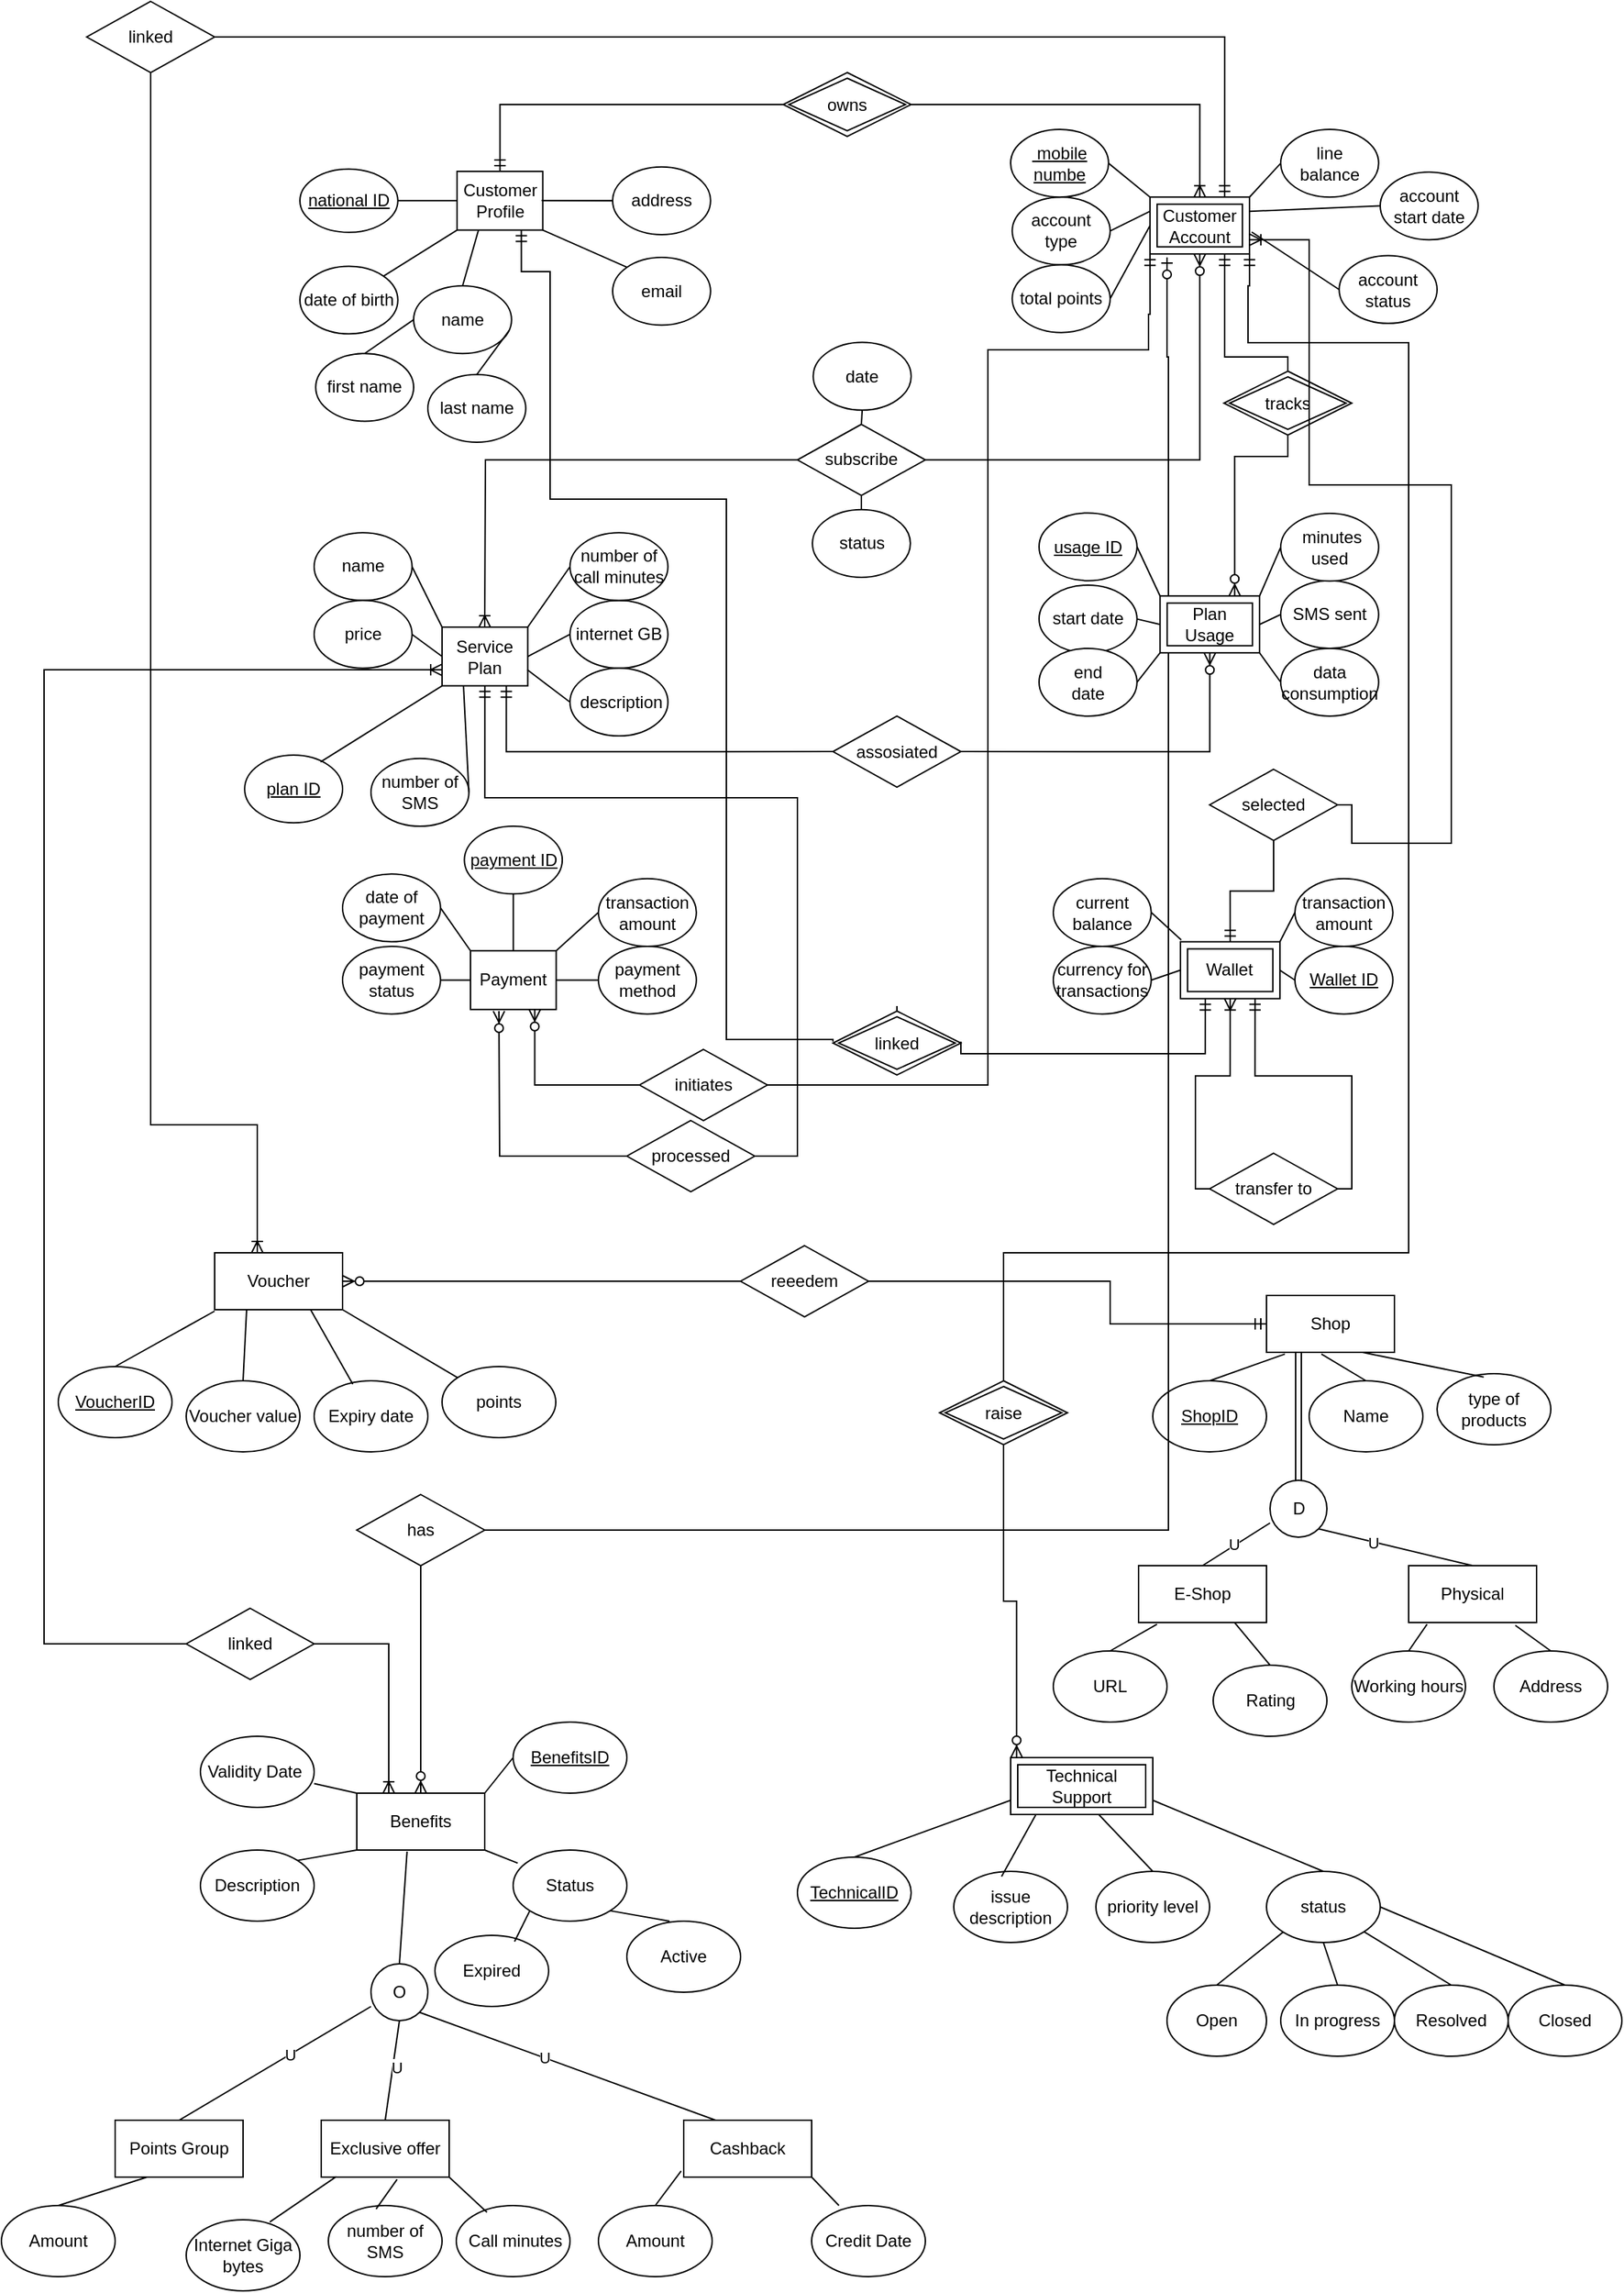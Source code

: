 <mxfile version="24.7.17">
  <diagram name="Page-1" id="oBuyuOUDEqO2-7q9hVUi">
    <mxGraphModel dx="713" dy="697" grid="1" gridSize="10" guides="1" tooltips="1" connect="1" arrows="0" fold="1" page="1" pageScale="1" pageWidth="1169" pageHeight="1654" math="0" shadow="0">
      <root>
        <mxCell id="0" />
        <mxCell id="1" parent="0" />
        <mxCell id="w96H_5Kj5xuAUgHHttZp-172" value="has" style="shape=rhombus;perimeter=rhombusPerimeter;whiteSpace=wrap;html=1;align=center;" parent="1" vertex="1">
          <mxGeometry x="250" y="1090" width="90" height="50" as="geometry" />
        </mxCell>
        <mxCell id="B_jfZckVEtbOVVDRwUdQ-14" value="" style="group" parent="1" vertex="1" connectable="0">
          <mxGeometry x="40" y="920" width="350" height="140" as="geometry" />
        </mxCell>
        <mxCell id="B_jfZckVEtbOVVDRwUdQ-5" value="Voucher" style="rounded=0;whiteSpace=wrap;html=1;" parent="B_jfZckVEtbOVVDRwUdQ-14" vertex="1">
          <mxGeometry x="110" width="90" height="40" as="geometry" />
        </mxCell>
        <mxCell id="B_jfZckVEtbOVVDRwUdQ-6" value="&lt;u&gt;VoucherID&lt;/u&gt;" style="ellipse;whiteSpace=wrap;html=1;" parent="B_jfZckVEtbOVVDRwUdQ-14" vertex="1">
          <mxGeometry y="80" width="80" height="50" as="geometry" />
        </mxCell>
        <mxCell id="B_jfZckVEtbOVVDRwUdQ-7" value="Voucher value" style="ellipse;whiteSpace=wrap;html=1;" parent="B_jfZckVEtbOVVDRwUdQ-14" vertex="1">
          <mxGeometry x="90" y="90" width="80" height="50" as="geometry" />
        </mxCell>
        <mxCell id="B_jfZckVEtbOVVDRwUdQ-8" value="Expiry date" style="ellipse;whiteSpace=wrap;html=1;" parent="B_jfZckVEtbOVVDRwUdQ-14" vertex="1">
          <mxGeometry x="180" y="90" width="80" height="50" as="geometry" />
        </mxCell>
        <mxCell id="B_jfZckVEtbOVVDRwUdQ-9" value="points" style="ellipse;whiteSpace=wrap;html=1;" parent="B_jfZckVEtbOVVDRwUdQ-14" vertex="1">
          <mxGeometry x="270" y="80" width="80" height="50" as="geometry" />
        </mxCell>
        <mxCell id="B_jfZckVEtbOVVDRwUdQ-10" value="" style="endArrow=none;html=1;rounded=0;exitX=0.5;exitY=0;exitDx=0;exitDy=0;" parent="B_jfZckVEtbOVVDRwUdQ-14" source="B_jfZckVEtbOVVDRwUdQ-6" edge="1">
          <mxGeometry width="50" height="50" relative="1" as="geometry">
            <mxPoint x="60" y="80" as="sourcePoint" />
            <mxPoint x="110" y="41" as="targetPoint" />
          </mxGeometry>
        </mxCell>
        <mxCell id="B_jfZckVEtbOVVDRwUdQ-11" value="" style="endArrow=none;html=1;rounded=0;exitX=0.5;exitY=0;exitDx=0;exitDy=0;entryX=0.25;entryY=1;entryDx=0;entryDy=0;" parent="B_jfZckVEtbOVVDRwUdQ-14" source="B_jfZckVEtbOVVDRwUdQ-7" target="B_jfZckVEtbOVVDRwUdQ-5" edge="1">
          <mxGeometry width="50" height="50" relative="1" as="geometry">
            <mxPoint x="110" y="90" as="sourcePoint" />
            <mxPoint x="160" y="40" as="targetPoint" />
          </mxGeometry>
        </mxCell>
        <mxCell id="B_jfZckVEtbOVVDRwUdQ-12" value="" style="endArrow=none;html=1;rounded=0;entryX=0.75;entryY=1;entryDx=0;entryDy=0;exitX=0.34;exitY=0.048;exitDx=0;exitDy=0;exitPerimeter=0;" parent="B_jfZckVEtbOVVDRwUdQ-14" source="B_jfZckVEtbOVVDRwUdQ-8" target="B_jfZckVEtbOVVDRwUdQ-5" edge="1">
          <mxGeometry width="50" height="50" relative="1" as="geometry">
            <mxPoint x="230" y="100" as="sourcePoint" />
            <mxPoint x="280" y="50" as="targetPoint" />
          </mxGeometry>
        </mxCell>
        <mxCell id="B_jfZckVEtbOVVDRwUdQ-13" value="" style="endArrow=none;html=1;rounded=0;entryX=1;entryY=1;entryDx=0;entryDy=0;entryPerimeter=0;" parent="B_jfZckVEtbOVVDRwUdQ-14" source="B_jfZckVEtbOVVDRwUdQ-9" target="B_jfZckVEtbOVVDRwUdQ-5" edge="1">
          <mxGeometry width="50" height="50" relative="1" as="geometry">
            <mxPoint x="260" y="60" as="sourcePoint" />
            <mxPoint x="310" y="10" as="targetPoint" />
          </mxGeometry>
        </mxCell>
        <mxCell id="B_jfZckVEtbOVVDRwUdQ-16" value="" style="group" parent="1" vertex="1" connectable="0">
          <mxGeometry x="740" y="950" width="390" height="310" as="geometry" />
        </mxCell>
        <mxCell id="B_jfZckVEtbOVVDRwUdQ-17" value="Shop" style="rounded=0;whiteSpace=wrap;html=1;" parent="B_jfZckVEtbOVVDRwUdQ-16" vertex="1">
          <mxGeometry x="150" width="90" height="40" as="geometry" />
        </mxCell>
        <mxCell id="B_jfZckVEtbOVVDRwUdQ-18" value="&lt;u&gt;ShopID&lt;/u&gt;" style="ellipse;whiteSpace=wrap;html=1;" parent="B_jfZckVEtbOVVDRwUdQ-16" vertex="1">
          <mxGeometry x="70" y="60" width="80" height="50" as="geometry" />
        </mxCell>
        <mxCell id="B_jfZckVEtbOVVDRwUdQ-19" value="Name" style="ellipse;whiteSpace=wrap;html=1;" parent="B_jfZckVEtbOVVDRwUdQ-16" vertex="1">
          <mxGeometry x="180" y="60" width="80" height="50" as="geometry" />
        </mxCell>
        <mxCell id="B_jfZckVEtbOVVDRwUdQ-20" value="type of products" style="ellipse;whiteSpace=wrap;html=1;" parent="B_jfZckVEtbOVVDRwUdQ-16" vertex="1">
          <mxGeometry x="270" y="55" width="80" height="50" as="geometry" />
        </mxCell>
        <mxCell id="B_jfZckVEtbOVVDRwUdQ-21" value="" style="endArrow=none;html=1;rounded=0;exitX=0.5;exitY=0;exitDx=0;exitDy=0;entryX=0.144;entryY=1.03;entryDx=0;entryDy=0;entryPerimeter=0;" parent="B_jfZckVEtbOVVDRwUdQ-16" source="B_jfZckVEtbOVVDRwUdQ-18" target="B_jfZckVEtbOVVDRwUdQ-17" edge="1">
          <mxGeometry width="50" height="50" relative="1" as="geometry">
            <mxPoint x="155" y="120" as="sourcePoint" />
            <mxPoint x="205" y="70" as="targetPoint" />
          </mxGeometry>
        </mxCell>
        <mxCell id="B_jfZckVEtbOVVDRwUdQ-22" value="" style="endArrow=none;html=1;rounded=0;entryX=0.429;entryY=1.03;entryDx=0;entryDy=0;entryPerimeter=0;exitX=0.5;exitY=0;exitDx=0;exitDy=0;" parent="B_jfZckVEtbOVVDRwUdQ-16" source="B_jfZckVEtbOVVDRwUdQ-19" target="B_jfZckVEtbOVVDRwUdQ-17" edge="1">
          <mxGeometry width="50" height="50" relative="1" as="geometry">
            <mxPoint x="195" y="120" as="sourcePoint" />
            <mxPoint x="245" y="70" as="targetPoint" />
          </mxGeometry>
        </mxCell>
        <mxCell id="B_jfZckVEtbOVVDRwUdQ-23" value="" style="endArrow=none;html=1;rounded=0;entryX=0.75;entryY=1;entryDx=0;entryDy=0;exitX=0.41;exitY=0.048;exitDx=0;exitDy=0;exitPerimeter=0;" parent="B_jfZckVEtbOVVDRwUdQ-16" source="B_jfZckVEtbOVVDRwUdQ-20" target="B_jfZckVEtbOVVDRwUdQ-17" edge="1">
          <mxGeometry width="50" height="50" relative="1" as="geometry">
            <mxPoint x="305" y="120" as="sourcePoint" />
            <mxPoint x="355" y="70" as="targetPoint" />
          </mxGeometry>
        </mxCell>
        <mxCell id="B_jfZckVEtbOVVDRwUdQ-24" value="Physical" style="rounded=0;whiteSpace=wrap;html=1;" parent="B_jfZckVEtbOVVDRwUdQ-16" vertex="1">
          <mxGeometry x="250" y="190" width="90" height="40" as="geometry" />
        </mxCell>
        <mxCell id="B_jfZckVEtbOVVDRwUdQ-25" value="Working hours" style="ellipse;whiteSpace=wrap;html=1;" parent="B_jfZckVEtbOVVDRwUdQ-16" vertex="1">
          <mxGeometry x="210" y="250" width="80" height="50" as="geometry" />
        </mxCell>
        <mxCell id="B_jfZckVEtbOVVDRwUdQ-26" value="Address" style="ellipse;whiteSpace=wrap;html=1;" parent="B_jfZckVEtbOVVDRwUdQ-16" vertex="1">
          <mxGeometry x="310" y="250" width="80" height="50" as="geometry" />
        </mxCell>
        <mxCell id="B_jfZckVEtbOVVDRwUdQ-27" value="" style="endArrow=none;html=1;rounded=0;exitX=0.5;exitY=0;exitDx=0;exitDy=0;entryX=0.144;entryY=1.03;entryDx=0;entryDy=0;entryPerimeter=0;" parent="B_jfZckVEtbOVVDRwUdQ-16" source="B_jfZckVEtbOVVDRwUdQ-25" target="B_jfZckVEtbOVVDRwUdQ-24" edge="1">
          <mxGeometry width="50" height="50" relative="1" as="geometry">
            <mxPoint x="197.5" y="350" as="sourcePoint" />
            <mxPoint x="247.5" y="300" as="targetPoint" />
          </mxGeometry>
        </mxCell>
        <mxCell id="B_jfZckVEtbOVVDRwUdQ-28" value="" style="endArrow=none;html=1;rounded=0;entryX=0.834;entryY=1.05;entryDx=0;entryDy=0;entryPerimeter=0;exitX=0.5;exitY=0;exitDx=0;exitDy=0;" parent="B_jfZckVEtbOVVDRwUdQ-16" source="B_jfZckVEtbOVVDRwUdQ-26" target="B_jfZckVEtbOVVDRwUdQ-24" edge="1">
          <mxGeometry width="50" height="50" relative="1" as="geometry">
            <mxPoint x="237.5" y="350" as="sourcePoint" />
            <mxPoint x="287.5" y="300" as="targetPoint" />
          </mxGeometry>
        </mxCell>
        <mxCell id="B_jfZckVEtbOVVDRwUdQ-29" value="E-Shop" style="rounded=0;whiteSpace=wrap;html=1;" parent="B_jfZckVEtbOVVDRwUdQ-16" vertex="1">
          <mxGeometry x="60" y="190" width="90" height="40" as="geometry" />
        </mxCell>
        <mxCell id="B_jfZckVEtbOVVDRwUdQ-30" value="URL" style="ellipse;whiteSpace=wrap;html=1;" parent="B_jfZckVEtbOVVDRwUdQ-16" vertex="1">
          <mxGeometry y="250" width="80" height="50" as="geometry" />
        </mxCell>
        <mxCell id="B_jfZckVEtbOVVDRwUdQ-31" value="Rating" style="ellipse;whiteSpace=wrap;html=1;" parent="B_jfZckVEtbOVVDRwUdQ-16" vertex="1">
          <mxGeometry x="112.5" y="260" width="80" height="50" as="geometry" />
        </mxCell>
        <mxCell id="B_jfZckVEtbOVVDRwUdQ-32" value="" style="endArrow=none;html=1;rounded=0;exitX=0.5;exitY=0;exitDx=0;exitDy=0;entryX=0.144;entryY=1.03;entryDx=0;entryDy=0;entryPerimeter=0;" parent="B_jfZckVEtbOVVDRwUdQ-16" source="B_jfZckVEtbOVVDRwUdQ-30" target="B_jfZckVEtbOVVDRwUdQ-29" edge="1">
          <mxGeometry width="50" height="50" relative="1" as="geometry">
            <mxPoint x="-90" y="340" as="sourcePoint" />
            <mxPoint x="-40" y="290" as="targetPoint" />
          </mxGeometry>
        </mxCell>
        <mxCell id="B_jfZckVEtbOVVDRwUdQ-33" value="" style="endArrow=none;html=1;rounded=0;entryX=0.75;entryY=1;entryDx=0;entryDy=0;exitX=0.5;exitY=0;exitDx=0;exitDy=0;" parent="B_jfZckVEtbOVVDRwUdQ-16" source="B_jfZckVEtbOVVDRwUdQ-31" target="B_jfZckVEtbOVVDRwUdQ-29" edge="1">
          <mxGeometry width="50" height="50" relative="1" as="geometry">
            <mxPoint x="-50" y="340" as="sourcePoint" />
            <mxPoint y="290" as="targetPoint" />
          </mxGeometry>
        </mxCell>
        <mxCell id="B_jfZckVEtbOVVDRwUdQ-34" value="" style="shape=link;html=1;rounded=0;entryX=0.25;entryY=1;entryDx=0;entryDy=0;exitX=0.5;exitY=0;exitDx=0;exitDy=0;" parent="B_jfZckVEtbOVVDRwUdQ-16" source="B_jfZckVEtbOVVDRwUdQ-35" target="B_jfZckVEtbOVVDRwUdQ-17" edge="1">
          <mxGeometry width="100" relative="1" as="geometry">
            <mxPoint x="130" y="250" as="sourcePoint" />
            <mxPoint x="190" y="230" as="targetPoint" />
          </mxGeometry>
        </mxCell>
        <mxCell id="B_jfZckVEtbOVVDRwUdQ-35" value="D" style="ellipse;whiteSpace=wrap;html=1;aspect=fixed;" parent="B_jfZckVEtbOVVDRwUdQ-16" vertex="1">
          <mxGeometry x="152.5" y="130" width="40" height="40" as="geometry" />
        </mxCell>
        <mxCell id="B_jfZckVEtbOVVDRwUdQ-36" value="" style="endArrow=none;html=1;rounded=0;entryX=0;entryY=0.75;entryDx=0;entryDy=0;entryPerimeter=0;exitX=0.5;exitY=0;exitDx=0;exitDy=0;" parent="B_jfZckVEtbOVVDRwUdQ-16" source="B_jfZckVEtbOVVDRwUdQ-29" target="B_jfZckVEtbOVVDRwUdQ-35" edge="1">
          <mxGeometry width="50" height="50" relative="1" as="geometry">
            <mxPoint x="-10" y="250" as="sourcePoint" />
            <mxPoint x="40" y="200" as="targetPoint" />
          </mxGeometry>
        </mxCell>
        <mxCell id="B_jfZckVEtbOVVDRwUdQ-37" value="U" style="edgeLabel;html=1;align=center;verticalAlign=middle;resizable=0;points=[];" parent="B_jfZckVEtbOVVDRwUdQ-36" vertex="1" connectable="0">
          <mxGeometry x="-0.059" y="1" relative="1" as="geometry">
            <mxPoint as="offset" />
          </mxGeometry>
        </mxCell>
        <mxCell id="B_jfZckVEtbOVVDRwUdQ-38" value="" style="endArrow=none;html=1;rounded=0;entryX=1;entryY=1;entryDx=0;entryDy=0;exitX=0.5;exitY=0;exitDx=0;exitDy=0;" parent="B_jfZckVEtbOVVDRwUdQ-16" source="B_jfZckVEtbOVVDRwUdQ-24" target="B_jfZckVEtbOVVDRwUdQ-35" edge="1">
          <mxGeometry width="50" height="50" relative="1" as="geometry">
            <mxPoint x="250" y="260" as="sourcePoint" />
            <mxPoint x="300" y="210" as="targetPoint" />
          </mxGeometry>
        </mxCell>
        <mxCell id="B_jfZckVEtbOVVDRwUdQ-39" value="U" style="edgeLabel;html=1;align=center;verticalAlign=middle;resizable=0;points=[];" parent="B_jfZckVEtbOVVDRwUdQ-38" vertex="1" connectable="0">
          <mxGeometry x="0.297" relative="1" as="geometry">
            <mxPoint as="offset" />
          </mxGeometry>
        </mxCell>
        <mxCell id="B_jfZckVEtbOVVDRwUdQ-64" value="" style="group" parent="1" vertex="1" connectable="0">
          <mxGeometry y="1250" width="650" height="400" as="geometry" />
        </mxCell>
        <mxCell id="B_jfZckVEtbOVVDRwUdQ-65" value="Benefits" style="rounded=0;whiteSpace=wrap;html=1;" parent="B_jfZckVEtbOVVDRwUdQ-64" vertex="1">
          <mxGeometry x="250" y="50" width="90" height="40" as="geometry" />
        </mxCell>
        <mxCell id="B_jfZckVEtbOVVDRwUdQ-66" value="&lt;u&gt;BenefitsID&lt;/u&gt;" style="ellipse;whiteSpace=wrap;html=1;" parent="B_jfZckVEtbOVVDRwUdQ-64" vertex="1">
          <mxGeometry x="360" width="80" height="50" as="geometry" />
        </mxCell>
        <mxCell id="B_jfZckVEtbOVVDRwUdQ-67" value="Validity Date&amp;nbsp;" style="ellipse;whiteSpace=wrap;html=1;" parent="B_jfZckVEtbOVVDRwUdQ-64" vertex="1">
          <mxGeometry x="140" y="10" width="80" height="50" as="geometry" />
        </mxCell>
        <mxCell id="B_jfZckVEtbOVVDRwUdQ-68" value="Status" style="ellipse;whiteSpace=wrap;html=1;" parent="B_jfZckVEtbOVVDRwUdQ-64" vertex="1">
          <mxGeometry x="360" y="90" width="80" height="50" as="geometry" />
        </mxCell>
        <mxCell id="B_jfZckVEtbOVVDRwUdQ-69" value="Description" style="ellipse;whiteSpace=wrap;html=1;" parent="B_jfZckVEtbOVVDRwUdQ-64" vertex="1">
          <mxGeometry x="140" y="90" width="80" height="50" as="geometry" />
        </mxCell>
        <mxCell id="B_jfZckVEtbOVVDRwUdQ-70" value="Active" style="ellipse;whiteSpace=wrap;html=1;" parent="B_jfZckVEtbOVVDRwUdQ-64" vertex="1">
          <mxGeometry x="440" y="140" width="80" height="50" as="geometry" />
        </mxCell>
        <mxCell id="B_jfZckVEtbOVVDRwUdQ-71" value="Expired" style="ellipse;whiteSpace=wrap;html=1;" parent="B_jfZckVEtbOVVDRwUdQ-64" vertex="1">
          <mxGeometry x="305" y="150" width="80" height="50" as="geometry" />
        </mxCell>
        <mxCell id="B_jfZckVEtbOVVDRwUdQ-72" value="" style="endArrow=none;html=1;rounded=0;entryX=0;entryY=1;entryDx=0;entryDy=0;exitX=0.7;exitY=0.088;exitDx=0;exitDy=0;exitPerimeter=0;" parent="B_jfZckVEtbOVVDRwUdQ-64" source="B_jfZckVEtbOVVDRwUdQ-71" target="B_jfZckVEtbOVVDRwUdQ-68" edge="1">
          <mxGeometry width="50" height="50" relative="1" as="geometry">
            <mxPoint x="420" y="280" as="sourcePoint" />
            <mxPoint x="470" y="230" as="targetPoint" />
          </mxGeometry>
        </mxCell>
        <mxCell id="B_jfZckVEtbOVVDRwUdQ-73" value="" style="endArrow=none;html=1;rounded=0;exitX=1;exitY=0;exitDx=0;exitDy=0;entryX=0;entryY=1;entryDx=0;entryDy=0;" parent="B_jfZckVEtbOVVDRwUdQ-64" source="B_jfZckVEtbOVVDRwUdQ-69" target="B_jfZckVEtbOVVDRwUdQ-65" edge="1">
          <mxGeometry width="50" height="50" relative="1" as="geometry">
            <mxPoint x="220" y="110" as="sourcePoint" />
            <mxPoint x="270" y="60" as="targetPoint" />
          </mxGeometry>
        </mxCell>
        <mxCell id="B_jfZckVEtbOVVDRwUdQ-74" value="" style="endArrow=none;html=1;rounded=0;entryX=1;entryY=1;entryDx=0;entryDy=0;exitX=0.375;exitY=0;exitDx=0;exitDy=0;exitPerimeter=0;" parent="B_jfZckVEtbOVVDRwUdQ-64" source="B_jfZckVEtbOVVDRwUdQ-70" target="B_jfZckVEtbOVVDRwUdQ-68" edge="1">
          <mxGeometry width="50" height="50" relative="1" as="geometry">
            <mxPoint x="480" y="210" as="sourcePoint" />
            <mxPoint x="530" y="160" as="targetPoint" />
          </mxGeometry>
        </mxCell>
        <mxCell id="B_jfZckVEtbOVVDRwUdQ-75" value="" style="endArrow=none;html=1;rounded=0;entryX=0;entryY=0.5;entryDx=0;entryDy=0;exitX=1;exitY=0;exitDx=0;exitDy=0;" parent="B_jfZckVEtbOVVDRwUdQ-64" source="B_jfZckVEtbOVVDRwUdQ-65" target="B_jfZckVEtbOVVDRwUdQ-66" edge="1">
          <mxGeometry width="50" height="50" relative="1" as="geometry">
            <mxPoint x="390" y="40" as="sourcePoint" />
            <mxPoint x="440" y="-10" as="targetPoint" />
          </mxGeometry>
        </mxCell>
        <mxCell id="B_jfZckVEtbOVVDRwUdQ-76" value="" style="endArrow=none;html=1;rounded=0;entryX=0;entryY=0;entryDx=0;entryDy=0;exitX=1;exitY=0.664;exitDx=0;exitDy=0;exitPerimeter=0;" parent="B_jfZckVEtbOVVDRwUdQ-64" source="B_jfZckVEtbOVVDRwUdQ-67" target="B_jfZckVEtbOVVDRwUdQ-65" edge="1">
          <mxGeometry width="50" height="50" relative="1" as="geometry">
            <mxPoint x="200" y="80" as="sourcePoint" />
            <mxPoint x="250" y="30" as="targetPoint" />
          </mxGeometry>
        </mxCell>
        <mxCell id="B_jfZckVEtbOVVDRwUdQ-77" value="" style="endArrow=none;html=1;rounded=0;entryX=0.04;entryY=0.184;entryDx=0;entryDy=0;entryPerimeter=0;exitX=1;exitY=1;exitDx=0;exitDy=0;" parent="B_jfZckVEtbOVVDRwUdQ-64" source="B_jfZckVEtbOVVDRwUdQ-65" target="B_jfZckVEtbOVVDRwUdQ-68" edge="1">
          <mxGeometry width="50" height="50" relative="1" as="geometry">
            <mxPoint x="370" y="170" as="sourcePoint" />
            <mxPoint x="420" y="120" as="targetPoint" />
          </mxGeometry>
        </mxCell>
        <mxCell id="B_jfZckVEtbOVVDRwUdQ-78" value="Points Group" style="rounded=0;whiteSpace=wrap;html=1;" parent="B_jfZckVEtbOVVDRwUdQ-64" vertex="1">
          <mxGeometry x="80" y="280" width="90" height="40" as="geometry" />
        </mxCell>
        <mxCell id="B_jfZckVEtbOVVDRwUdQ-79" value="Amount" style="ellipse;whiteSpace=wrap;html=1;" parent="B_jfZckVEtbOVVDRwUdQ-64" vertex="1">
          <mxGeometry y="340" width="80" height="50" as="geometry" />
        </mxCell>
        <mxCell id="B_jfZckVEtbOVVDRwUdQ-80" value="" style="endArrow=none;html=1;rounded=0;exitX=0.5;exitY=0;exitDx=0;exitDy=0;entryX=0.25;entryY=1;entryDx=0;entryDy=0;" parent="B_jfZckVEtbOVVDRwUdQ-64" source="B_jfZckVEtbOVVDRwUdQ-79" target="B_jfZckVEtbOVVDRwUdQ-78" edge="1">
          <mxGeometry width="50" height="50" relative="1" as="geometry">
            <mxPoint x="-80" y="450" as="sourcePoint" />
            <mxPoint x="-30" y="400" as="targetPoint" />
          </mxGeometry>
        </mxCell>
        <mxCell id="B_jfZckVEtbOVVDRwUdQ-81" value="Exclusive offer" style="rounded=0;whiteSpace=wrap;html=1;" parent="B_jfZckVEtbOVVDRwUdQ-64" vertex="1">
          <mxGeometry x="225" y="280" width="90" height="40" as="geometry" />
        </mxCell>
        <mxCell id="B_jfZckVEtbOVVDRwUdQ-82" value="Internet Giga bytes" style="ellipse;whiteSpace=wrap;html=1;" parent="B_jfZckVEtbOVVDRwUdQ-64" vertex="1">
          <mxGeometry x="130" y="350" width="80" height="50" as="geometry" />
        </mxCell>
        <mxCell id="B_jfZckVEtbOVVDRwUdQ-83" value="number of SMS" style="ellipse;whiteSpace=wrap;html=1;" parent="B_jfZckVEtbOVVDRwUdQ-64" vertex="1">
          <mxGeometry x="230" y="340" width="80" height="50" as="geometry" />
        </mxCell>
        <mxCell id="B_jfZckVEtbOVVDRwUdQ-84" value="&amp;nbsp;Call minutes" style="ellipse;whiteSpace=wrap;html=1;" parent="B_jfZckVEtbOVVDRwUdQ-64" vertex="1">
          <mxGeometry x="320" y="340" width="80" height="50" as="geometry" />
        </mxCell>
        <mxCell id="B_jfZckVEtbOVVDRwUdQ-85" value="" style="endArrow=none;html=1;rounded=0;exitX=0.735;exitY=0.032;exitDx=0;exitDy=0;exitPerimeter=0;entryX=0.117;entryY=0.993;entryDx=0;entryDy=0;entryPerimeter=0;" parent="B_jfZckVEtbOVVDRwUdQ-64" source="B_jfZckVEtbOVVDRwUdQ-82" target="B_jfZckVEtbOVVDRwUdQ-81" edge="1">
          <mxGeometry width="50" height="50" relative="1" as="geometry">
            <mxPoint x="190" y="460" as="sourcePoint" />
            <mxPoint x="240" y="410" as="targetPoint" />
          </mxGeometry>
        </mxCell>
        <mxCell id="B_jfZckVEtbOVVDRwUdQ-86" value="" style="endArrow=none;html=1;rounded=0;exitX=0.42;exitY=0.048;exitDx=0;exitDy=0;exitPerimeter=0;entryX=0.593;entryY=1.04;entryDx=0;entryDy=0;entryPerimeter=0;" parent="B_jfZckVEtbOVVDRwUdQ-64" source="B_jfZckVEtbOVVDRwUdQ-83" target="B_jfZckVEtbOVVDRwUdQ-81" edge="1">
          <mxGeometry width="50" height="50" relative="1" as="geometry">
            <mxPoint x="240" y="460" as="sourcePoint" />
            <mxPoint x="290" y="410" as="targetPoint" />
          </mxGeometry>
        </mxCell>
        <mxCell id="B_jfZckVEtbOVVDRwUdQ-87" value="" style="endArrow=none;html=1;rounded=0;exitX=0.27;exitY=0.096;exitDx=0;exitDy=0;exitPerimeter=0;entryX=1;entryY=1;entryDx=0;entryDy=0;" parent="B_jfZckVEtbOVVDRwUdQ-64" source="B_jfZckVEtbOVVDRwUdQ-84" target="B_jfZckVEtbOVVDRwUdQ-81" edge="1">
          <mxGeometry width="50" height="50" relative="1" as="geometry">
            <mxPoint x="390" y="440" as="sourcePoint" />
            <mxPoint x="440" y="390" as="targetPoint" />
          </mxGeometry>
        </mxCell>
        <mxCell id="B_jfZckVEtbOVVDRwUdQ-88" value="Cashback" style="rounded=0;whiteSpace=wrap;html=1;" parent="B_jfZckVEtbOVVDRwUdQ-64" vertex="1">
          <mxGeometry x="480" y="280" width="90" height="40" as="geometry" />
        </mxCell>
        <mxCell id="B_jfZckVEtbOVVDRwUdQ-89" value="Amount" style="ellipse;whiteSpace=wrap;html=1;" parent="B_jfZckVEtbOVVDRwUdQ-64" vertex="1">
          <mxGeometry x="420" y="340" width="80" height="50" as="geometry" />
        </mxCell>
        <mxCell id="B_jfZckVEtbOVVDRwUdQ-90" value="" style="endArrow=none;html=1;rounded=0;exitX=0.5;exitY=0;exitDx=0;exitDy=0;entryX=-0.02;entryY=0.893;entryDx=0;entryDy=0;entryPerimeter=0;" parent="B_jfZckVEtbOVVDRwUdQ-64" source="B_jfZckVEtbOVVDRwUdQ-89" target="B_jfZckVEtbOVVDRwUdQ-88" edge="1">
          <mxGeometry width="50" height="50" relative="1" as="geometry">
            <mxPoint x="560" y="460" as="sourcePoint" />
            <mxPoint x="610" y="410" as="targetPoint" />
          </mxGeometry>
        </mxCell>
        <mxCell id="B_jfZckVEtbOVVDRwUdQ-91" value="Credit Date" style="ellipse;whiteSpace=wrap;html=1;" parent="B_jfZckVEtbOVVDRwUdQ-64" vertex="1">
          <mxGeometry x="570" y="340" width="80" height="50" as="geometry" />
        </mxCell>
        <mxCell id="B_jfZckVEtbOVVDRwUdQ-92" value="" style="endArrow=none;html=1;rounded=0;entryX=1;entryY=1;entryDx=0;entryDy=0;exitX=0.24;exitY=0;exitDx=0;exitDy=0;exitPerimeter=0;" parent="B_jfZckVEtbOVVDRwUdQ-64" source="B_jfZckVEtbOVVDRwUdQ-91" target="B_jfZckVEtbOVVDRwUdQ-88" edge="1">
          <mxGeometry width="50" height="50" relative="1" as="geometry">
            <mxPoint x="740" y="480" as="sourcePoint" />
            <mxPoint x="790" y="430" as="targetPoint" />
          </mxGeometry>
        </mxCell>
        <mxCell id="B_jfZckVEtbOVVDRwUdQ-93" value="O" style="ellipse;whiteSpace=wrap;html=1;aspect=fixed;" parent="B_jfZckVEtbOVVDRwUdQ-64" vertex="1">
          <mxGeometry x="260" y="170" width="40" height="40" as="geometry" />
        </mxCell>
        <mxCell id="B_jfZckVEtbOVVDRwUdQ-94" value="" style="endArrow=none;html=1;rounded=0;exitX=0.5;exitY=0;exitDx=0;exitDy=0;entryX=0.5;entryY=1;entryDx=0;entryDy=0;" parent="B_jfZckVEtbOVVDRwUdQ-64" source="B_jfZckVEtbOVVDRwUdQ-81" target="B_jfZckVEtbOVVDRwUdQ-93" edge="1">
          <mxGeometry width="50" height="50" relative="1" as="geometry">
            <mxPoint x="240" y="310" as="sourcePoint" />
            <mxPoint x="290" y="260" as="targetPoint" />
          </mxGeometry>
        </mxCell>
        <mxCell id="B_jfZckVEtbOVVDRwUdQ-95" value="U" style="edgeLabel;html=1;align=center;verticalAlign=middle;resizable=0;points=[];" parent="B_jfZckVEtbOVVDRwUdQ-94" vertex="1" connectable="0">
          <mxGeometry x="0.056" y="-2" relative="1" as="geometry">
            <mxPoint as="offset" />
          </mxGeometry>
        </mxCell>
        <mxCell id="B_jfZckVEtbOVVDRwUdQ-96" value="" style="endArrow=none;html=1;rounded=0;entryX=0;entryY=0.75;entryDx=0;entryDy=0;entryPerimeter=0;exitX=0.5;exitY=0;exitDx=0;exitDy=0;" parent="B_jfZckVEtbOVVDRwUdQ-64" source="B_jfZckVEtbOVVDRwUdQ-78" target="B_jfZckVEtbOVVDRwUdQ-93" edge="1">
          <mxGeometry width="50" height="50" relative="1" as="geometry">
            <mxPoint x="30" y="350" as="sourcePoint" />
            <mxPoint x="80" y="300" as="targetPoint" />
          </mxGeometry>
        </mxCell>
        <mxCell id="B_jfZckVEtbOVVDRwUdQ-97" value="U" style="edgeLabel;html=1;align=center;verticalAlign=middle;resizable=0;points=[];" parent="B_jfZckVEtbOVVDRwUdQ-96" vertex="1" connectable="0">
          <mxGeometry x="0.152" relative="1" as="geometry">
            <mxPoint as="offset" />
          </mxGeometry>
        </mxCell>
        <mxCell id="B_jfZckVEtbOVVDRwUdQ-98" value="" style="endArrow=none;html=1;rounded=0;entryX=1;entryY=1;entryDx=0;entryDy=0;exitX=0.25;exitY=0;exitDx=0;exitDy=0;" parent="B_jfZckVEtbOVVDRwUdQ-64" source="B_jfZckVEtbOVVDRwUdQ-88" target="B_jfZckVEtbOVVDRwUdQ-93" edge="1">
          <mxGeometry width="50" height="50" relative="1" as="geometry">
            <mxPoint x="450" y="350" as="sourcePoint" />
            <mxPoint x="500" y="300" as="targetPoint" />
          </mxGeometry>
        </mxCell>
        <mxCell id="B_jfZckVEtbOVVDRwUdQ-99" value="U" style="edgeLabel;html=1;align=center;verticalAlign=middle;resizable=0;points=[];" parent="B_jfZckVEtbOVVDRwUdQ-98" vertex="1" connectable="0">
          <mxGeometry x="0.154" relative="1" as="geometry">
            <mxPoint as="offset" />
          </mxGeometry>
        </mxCell>
        <mxCell id="B_jfZckVEtbOVVDRwUdQ-100" value="" style="endArrow=none;html=1;rounded=0;entryX=0.393;entryY=1.027;entryDx=0;entryDy=0;entryPerimeter=0;exitX=0.5;exitY=0;exitDx=0;exitDy=0;" parent="B_jfZckVEtbOVVDRwUdQ-64" source="B_jfZckVEtbOVVDRwUdQ-93" target="B_jfZckVEtbOVVDRwUdQ-65" edge="1">
          <mxGeometry width="50" height="50" relative="1" as="geometry">
            <mxPoint x="290" y="220" as="sourcePoint" />
            <mxPoint x="340" y="170" as="targetPoint" />
          </mxGeometry>
        </mxCell>
        <mxCell id="B_jfZckVEtbOVVDRwUdQ-118" value="" style="group" parent="1" vertex="1" connectable="0">
          <mxGeometry x="560" y="1275" width="580" height="210" as="geometry" />
        </mxCell>
        <mxCell id="B_jfZckVEtbOVVDRwUdQ-101" value="&lt;u&gt;TechnicalID&lt;/u&gt;" style="ellipse;whiteSpace=wrap;html=1;" parent="B_jfZckVEtbOVVDRwUdQ-118" vertex="1">
          <mxGeometry y="70" width="80" height="50" as="geometry" />
        </mxCell>
        <mxCell id="B_jfZckVEtbOVVDRwUdQ-102" value="issue description" style="ellipse;whiteSpace=wrap;html=1;" parent="B_jfZckVEtbOVVDRwUdQ-118" vertex="1">
          <mxGeometry x="110" y="80" width="80" height="50" as="geometry" />
        </mxCell>
        <mxCell id="B_jfZckVEtbOVVDRwUdQ-103" value="priority level" style="ellipse;whiteSpace=wrap;html=1;" parent="B_jfZckVEtbOVVDRwUdQ-118" vertex="1">
          <mxGeometry x="210" y="80" width="80" height="50" as="geometry" />
        </mxCell>
        <mxCell id="B_jfZckVEtbOVVDRwUdQ-104" value="status" style="ellipse;whiteSpace=wrap;html=1;" parent="B_jfZckVEtbOVVDRwUdQ-118" vertex="1">
          <mxGeometry x="330" y="80" width="80" height="50" as="geometry" />
        </mxCell>
        <mxCell id="B_jfZckVEtbOVVDRwUdQ-105" value="Open" style="ellipse;whiteSpace=wrap;html=1;" parent="B_jfZckVEtbOVVDRwUdQ-118" vertex="1">
          <mxGeometry x="260" y="160" width="70" height="50" as="geometry" />
        </mxCell>
        <mxCell id="B_jfZckVEtbOVVDRwUdQ-106" value="" style="endArrow=none;html=1;rounded=0;exitX=0.5;exitY=0;exitDx=0;exitDy=0;entryX=0;entryY=1;entryDx=0;entryDy=0;" parent="B_jfZckVEtbOVVDRwUdQ-118" source="B_jfZckVEtbOVVDRwUdQ-105" target="B_jfZckVEtbOVVDRwUdQ-104" edge="1">
          <mxGeometry width="50" height="50" relative="1" as="geometry">
            <mxPoint x="210" y="289" as="sourcePoint" />
            <mxPoint x="373" y="180" as="targetPoint" />
          </mxGeometry>
        </mxCell>
        <mxCell id="B_jfZckVEtbOVVDRwUdQ-107" value="In progress" style="ellipse;whiteSpace=wrap;html=1;" parent="B_jfZckVEtbOVVDRwUdQ-118" vertex="1">
          <mxGeometry x="340" y="160" width="80" height="50" as="geometry" />
        </mxCell>
        <mxCell id="B_jfZckVEtbOVVDRwUdQ-108" value="" style="endArrow=none;html=1;rounded=0;exitX=0.5;exitY=0;exitDx=0;exitDy=0;entryX=0.5;entryY=1;entryDx=0;entryDy=0;" parent="B_jfZckVEtbOVVDRwUdQ-118" source="B_jfZckVEtbOVVDRwUdQ-107" target="B_jfZckVEtbOVVDRwUdQ-104" edge="1">
          <mxGeometry width="50" height="50" relative="1" as="geometry">
            <mxPoint x="335" y="289" as="sourcePoint" />
            <mxPoint x="400" y="180" as="targetPoint" />
          </mxGeometry>
        </mxCell>
        <mxCell id="B_jfZckVEtbOVVDRwUdQ-109" value="Resolved" style="ellipse;whiteSpace=wrap;html=1;" parent="B_jfZckVEtbOVVDRwUdQ-118" vertex="1">
          <mxGeometry x="420" y="160" width="80" height="50" as="geometry" />
        </mxCell>
        <mxCell id="B_jfZckVEtbOVVDRwUdQ-110" value="" style="endArrow=none;html=1;rounded=0;exitX=0.5;exitY=0;exitDx=0;exitDy=0;" parent="B_jfZckVEtbOVVDRwUdQ-118" source="B_jfZckVEtbOVVDRwUdQ-109" target="B_jfZckVEtbOVVDRwUdQ-104" edge="1">
          <mxGeometry width="50" height="50" relative="1" as="geometry">
            <mxPoint x="410" y="279" as="sourcePoint" />
            <mxPoint x="573" y="170" as="targetPoint" />
          </mxGeometry>
        </mxCell>
        <mxCell id="B_jfZckVEtbOVVDRwUdQ-111" value="Closed" style="ellipse;whiteSpace=wrap;html=1;" parent="B_jfZckVEtbOVVDRwUdQ-118" vertex="1">
          <mxGeometry x="500" y="160" width="80" height="50" as="geometry" />
        </mxCell>
        <mxCell id="B_jfZckVEtbOVVDRwUdQ-112" value="" style="endArrow=none;html=1;rounded=0;exitX=0.5;exitY=0;exitDx=0;exitDy=0;entryX=1;entryY=0.5;entryDx=0;entryDy=0;" parent="B_jfZckVEtbOVVDRwUdQ-118" source="B_jfZckVEtbOVVDRwUdQ-111" target="B_jfZckVEtbOVVDRwUdQ-104" edge="1">
          <mxGeometry width="50" height="50" relative="1" as="geometry">
            <mxPoint x="500" y="288.5" as="sourcePoint" />
            <mxPoint x="663" y="179.5" as="targetPoint" />
          </mxGeometry>
        </mxCell>
        <mxCell id="B_jfZckVEtbOVVDRwUdQ-113" value="" style="endArrow=none;html=1;rounded=0;entryX=0;entryY=0.75;entryDx=0;entryDy=0;exitX=0.5;exitY=0;exitDx=0;exitDy=0;" parent="B_jfZckVEtbOVVDRwUdQ-118" source="B_jfZckVEtbOVVDRwUdQ-101" target="B_jfZckVEtbOVVDRwUdQ-117" edge="1">
          <mxGeometry width="50" height="50" relative="1" as="geometry">
            <mxPoint x="70" y="120" as="sourcePoint" />
            <mxPoint x="150" y="20" as="targetPoint" />
          </mxGeometry>
        </mxCell>
        <mxCell id="B_jfZckVEtbOVVDRwUdQ-114" value="" style="endArrow=none;html=1;rounded=0;exitX=0.42;exitY=0.072;exitDx=0;exitDy=0;exitPerimeter=0;entryX=0.176;entryY=1.01;entryDx=0;entryDy=0;entryPerimeter=0;" parent="B_jfZckVEtbOVVDRwUdQ-118" source="B_jfZckVEtbOVVDRwUdQ-102" target="B_jfZckVEtbOVVDRwUdQ-117" edge="1">
          <mxGeometry width="50" height="50" relative="1" as="geometry">
            <mxPoint x="120" y="130" as="sourcePoint" />
            <mxPoint x="172.5" y="40" as="targetPoint" />
          </mxGeometry>
        </mxCell>
        <mxCell id="B_jfZckVEtbOVVDRwUdQ-115" value="" style="endArrow=none;html=1;rounded=0;entryX=0.616;entryY=0.99;entryDx=0;entryDy=0;exitX=0.5;exitY=0;exitDx=0;exitDy=0;entryPerimeter=0;" parent="B_jfZckVEtbOVVDRwUdQ-118" source="B_jfZckVEtbOVVDRwUdQ-103" target="B_jfZckVEtbOVVDRwUdQ-117" edge="1">
          <mxGeometry width="50" height="50" relative="1" as="geometry">
            <mxPoint x="270" y="120" as="sourcePoint" />
            <mxPoint x="217.5" y="40" as="targetPoint" />
          </mxGeometry>
        </mxCell>
        <mxCell id="B_jfZckVEtbOVVDRwUdQ-116" value="" style="endArrow=none;html=1;rounded=0;exitX=0.5;exitY=0;exitDx=0;exitDy=0;entryX=1;entryY=0.75;entryDx=0;entryDy=0;" parent="B_jfZckVEtbOVVDRwUdQ-118" source="B_jfZckVEtbOVVDRwUdQ-104" target="B_jfZckVEtbOVVDRwUdQ-117" edge="1">
          <mxGeometry width="50" height="50" relative="1" as="geometry">
            <mxPoint x="290" y="110" as="sourcePoint" />
            <mxPoint x="240" y="30" as="targetPoint" />
          </mxGeometry>
        </mxCell>
        <mxCell id="B_jfZckVEtbOVVDRwUdQ-117" value="Technical Support" style="shape=ext;margin=3;double=1;whiteSpace=wrap;html=1;align=center;" parent="B_jfZckVEtbOVVDRwUdQ-118" vertex="1">
          <mxGeometry x="150" width="100" height="40" as="geometry" />
        </mxCell>
        <mxCell id="B_jfZckVEtbOVVDRwUdQ-120" value="" style="edgeStyle=orthogonalEdgeStyle;fontSize=12;html=1;endArrow=ERzeroToMany;endFill=1;rounded=0;entryX=0.5;entryY=0;entryDx=0;entryDy=0;" parent="1" source="w96H_5Kj5xuAUgHHttZp-172" target="B_jfZckVEtbOVVDRwUdQ-65" edge="1">
          <mxGeometry width="100" height="100" relative="1" as="geometry">
            <mxPoint x="430" y="1220" as="sourcePoint" />
            <mxPoint x="310" y="1150" as="targetPoint" />
          </mxGeometry>
        </mxCell>
        <mxCell id="B_jfZckVEtbOVVDRwUdQ-122" value="" style="edgeStyle=orthogonalEdgeStyle;fontSize=12;html=1;endArrow=ERzeroToOne;endFill=1;rounded=0;exitX=1;exitY=0.5;exitDx=0;exitDy=0;" parent="1" source="w96H_5Kj5xuAUgHHttZp-172" edge="1">
          <mxGeometry width="100" height="100" relative="1" as="geometry">
            <mxPoint x="430" y="990" as="sourcePoint" />
            <mxPoint x="820" y="220" as="targetPoint" />
            <Array as="points">
              <mxPoint x="821" y="1115" />
              <mxPoint x="821" y="290" />
              <mxPoint x="820" y="290" />
            </Array>
          </mxGeometry>
        </mxCell>
        <mxCell id="B_jfZckVEtbOVVDRwUdQ-123" value="linked" style="shape=rhombus;perimeter=rhombusPerimeter;whiteSpace=wrap;html=1;align=center;" parent="1" vertex="1">
          <mxGeometry x="130" y="1170" width="90" height="50" as="geometry" />
        </mxCell>
        <mxCell id="w96H_5Kj5xuAUgHHttZp-54" value="&lt;u&gt;plan ID&lt;/u&gt;" style="ellipse;whiteSpace=wrap;html=1;" parent="1" vertex="1">
          <mxGeometry x="171.116" y="570.004" width="68.889" height="47.619" as="geometry" />
        </mxCell>
        <mxCell id="w96H_5Kj5xuAUgHHttZp-55" value="" style="endArrow=none;html=1;rounded=0;entryX=0.775;entryY=0.102;entryDx=0;entryDy=0;exitX=0;exitY=1;exitDx=0;exitDy=0;entryPerimeter=0;" parent="1" source="w96H_5Kj5xuAUgHHttZp-47" target="w96H_5Kj5xuAUgHHttZp-54" edge="1">
          <mxGeometry width="50" height="50" relative="1" as="geometry">
            <mxPoint x="340" y="520" as="sourcePoint" />
            <mxPoint x="340" y="550" as="targetPoint" />
          </mxGeometry>
        </mxCell>
        <mxCell id="w96H_5Kj5xuAUgHHttZp-121" value="" style="edgeStyle=orthogonalEdgeStyle;fontSize=12;html=1;endArrow=ERmandOne;rounded=0;exitX=0;exitY=0.5;exitDx=0;exitDy=0;" parent="1" source="w96H_5Kj5xuAUgHHttZp-123" target="UwrG2PErzzUQtomv6foS-3" edge="1">
          <mxGeometry width="100" height="100" relative="1" as="geometry">
            <mxPoint x="537" y="120" as="sourcePoint" />
            <mxPoint x="280.95" y="160" as="targetPoint" />
          </mxGeometry>
        </mxCell>
        <mxCell id="w96H_5Kj5xuAUgHHttZp-19" value="" style="group" parent="1" vertex="1" connectable="0">
          <mxGeometry x="200" y="150" width="318.89" height="200" as="geometry" />
        </mxCell>
        <mxCell id="UwrG2PErzzUQtomv6foS-3" value="Customer Profile" style="rounded=0;whiteSpace=wrap;html=1;" parent="w96H_5Kj5xuAUgHHttZp-19" vertex="1">
          <mxGeometry x="120.556" y="9.524" width="60.278" height="41.276" as="geometry" />
        </mxCell>
        <mxCell id="UwrG2PErzzUQtomv6foS-4" value="&lt;u&gt;national ID&lt;/u&gt;" style="ellipse;whiteSpace=wrap;html=1;" parent="w96H_5Kj5xuAUgHHttZp-19" vertex="1">
          <mxGeometry x="10" y="7.934" width="68.889" height="44.448" as="geometry" />
        </mxCell>
        <mxCell id="w96H_5Kj5xuAUgHHttZp-1" value="first name" style="ellipse;whiteSpace=wrap;html=1;allowArrows=0;" parent="w96H_5Kj5xuAUgHHttZp-19" vertex="1">
          <mxGeometry x="21.108" y="137.621" width="68.889" height="47.619" as="geometry" />
        </mxCell>
        <mxCell id="w96H_5Kj5xuAUgHHttZp-2" value="name" style="ellipse;whiteSpace=wrap;html=1;" parent="w96H_5Kj5xuAUgHHttZp-19" vertex="1">
          <mxGeometry x="89.996" y="90.004" width="68.889" height="47.619" as="geometry" />
        </mxCell>
        <mxCell id="w96H_5Kj5xuAUgHHttZp-5" value="last name" style="ellipse;whiteSpace=wrap;html=1;" parent="w96H_5Kj5xuAUgHHttZp-19" vertex="1">
          <mxGeometry x="100.002" y="152.381" width="68.889" height="47.619" as="geometry" />
        </mxCell>
        <mxCell id="w96H_5Kj5xuAUgHHttZp-7" value="" style="endArrow=none;html=1;rounded=0;entryX=0.25;entryY=1;entryDx=0;entryDy=0;exitX=0.5;exitY=0;exitDx=0;exitDy=0;" parent="w96H_5Kj5xuAUgHHttZp-19" source="w96H_5Kj5xuAUgHHttZp-2" target="UwrG2PErzzUQtomv6foS-3" edge="1">
          <mxGeometry width="50" height="50" relative="1" as="geometry">
            <mxPoint x="155.0" y="85.714" as="sourcePoint" />
            <mxPoint x="155.0" y="47.619" as="targetPoint" />
          </mxGeometry>
        </mxCell>
        <mxCell id="w96H_5Kj5xuAUgHHttZp-10" value="" style="endArrow=none;html=1;rounded=0;exitX=0.5;exitY=0;exitDx=0;exitDy=0;entryX=0;entryY=0.5;entryDx=0;entryDy=0;" parent="w96H_5Kj5xuAUgHHttZp-19" source="w96H_5Kj5xuAUgHHttZp-1" target="w96H_5Kj5xuAUgHHttZp-2" edge="1">
          <mxGeometry width="50" height="50" relative="1" as="geometry">
            <mxPoint x="103.333" y="142.857" as="sourcePoint" />
            <mxPoint x="163.611" y="85.714" as="targetPoint" />
          </mxGeometry>
        </mxCell>
        <mxCell id="w96H_5Kj5xuAUgHHttZp-11" value="" style="endArrow=none;html=1;rounded=0;entryX=0.975;entryY=0.66;entryDx=0;entryDy=0;entryPerimeter=0;exitX=0.5;exitY=0;exitDx=0;exitDy=0;" parent="w96H_5Kj5xuAUgHHttZp-19" source="w96H_5Kj5xuAUgHHttZp-5" target="w96H_5Kj5xuAUgHHttZp-2" edge="1">
          <mxGeometry width="50" height="50" relative="1" as="geometry">
            <mxPoint x="120.556" y="133.333" as="sourcePoint" />
            <mxPoint x="163.611" y="85.714" as="targetPoint" />
          </mxGeometry>
        </mxCell>
        <mxCell id="w96H_5Kj5xuAUgHHttZp-15" value="" style="endArrow=none;html=1;rounded=0;exitX=1;exitY=0.5;exitDx=0;exitDy=0;entryX=0;entryY=0.5;entryDx=0;entryDy=0;" parent="w96H_5Kj5xuAUgHHttZp-19" source="UwrG2PErzzUQtomv6foS-4" target="UwrG2PErzzUQtomv6foS-3" edge="1">
          <mxGeometry width="50" height="50" relative="1" as="geometry">
            <mxPoint x="120.556" y="133.333" as="sourcePoint" />
            <mxPoint x="163.611" y="85.714" as="targetPoint" />
          </mxGeometry>
        </mxCell>
        <mxCell id="w96H_5Kj5xuAUgHHttZp-17" value="address" style="ellipse;whiteSpace=wrap;html=1;" parent="w96H_5Kj5xuAUgHHttZp-19" vertex="1">
          <mxGeometry x="229.995" y="6.35" width="68.885" height="47.614" as="geometry" />
        </mxCell>
        <mxCell id="w96H_5Kj5xuAUgHHttZp-18" value="email" style="ellipse;whiteSpace=wrap;html=1;" parent="w96H_5Kj5xuAUgHHttZp-19" vertex="1">
          <mxGeometry x="230.001" y="70.0" width="68.889" height="47.619" as="geometry" />
        </mxCell>
        <mxCell id="CdX05q4VrpMXzIE4qkif-17" value="" style="endArrow=none;html=1;rounded=0;entryX=0;entryY=0.5;entryDx=0;entryDy=0;" parent="w96H_5Kj5xuAUgHHttZp-19" target="w96H_5Kj5xuAUgHHttZp-17" edge="1">
          <mxGeometry width="50" height="50" relative="1" as="geometry">
            <mxPoint x="180" y="30" as="sourcePoint" />
            <mxPoint x="240" y="30" as="targetPoint" />
          </mxGeometry>
        </mxCell>
        <mxCell id="w96H_5Kj5xuAUgHHttZp-20" value="" style="endArrow=none;html=1;rounded=0;exitX=1;exitY=0.5;exitDx=0;exitDy=0;entryX=0;entryY=0.5;entryDx=0;entryDy=0;" parent="w96H_5Kj5xuAUgHHttZp-19" source="UwrG2PErzzUQtomv6foS-3" target="w96H_5Kj5xuAUgHHttZp-17" edge="1">
          <mxGeometry width="50" height="50" relative="1" as="geometry">
            <mxPoint x="89" y="40" as="sourcePoint" />
            <mxPoint x="131" y="40" as="targetPoint" />
          </mxGeometry>
        </mxCell>
        <mxCell id="w96H_5Kj5xuAUgHHttZp-21" value="date of birth" style="ellipse;whiteSpace=wrap;html=1;" parent="w96H_5Kj5xuAUgHHttZp-19" vertex="1">
          <mxGeometry x="10.001" y="76.19" width="68.889" height="47.619" as="geometry" />
        </mxCell>
        <mxCell id="w96H_5Kj5xuAUgHHttZp-24" value="" style="endArrow=none;html=1;rounded=0;entryX=1;entryY=1;entryDx=0;entryDy=0;exitX=0;exitY=0;exitDx=0;exitDy=0;" parent="w96H_5Kj5xuAUgHHttZp-19" source="w96H_5Kj5xuAUgHHttZp-18" target="UwrG2PErzzUQtomv6foS-3" edge="1">
          <mxGeometry width="50" height="50" relative="1" as="geometry">
            <mxPoint x="230" y="80" as="sourcePoint" />
            <mxPoint x="131" y="61" as="targetPoint" />
          </mxGeometry>
        </mxCell>
        <mxCell id="w96H_5Kj5xuAUgHHttZp-22" value="" style="endArrow=none;html=1;rounded=0;entryX=0;entryY=1;entryDx=0;entryDy=0;exitX=1;exitY=0;exitDx=0;exitDy=0;" parent="w96H_5Kj5xuAUgHHttZp-19" source="w96H_5Kj5xuAUgHHttZp-21" target="UwrG2PErzzUQtomv6foS-3" edge="1">
          <mxGeometry width="50" height="50" relative="1" as="geometry">
            <mxPoint x="80" y="80" as="sourcePoint" />
            <mxPoint x="131" y="40" as="targetPoint" />
          </mxGeometry>
        </mxCell>
        <mxCell id="w96H_5Kj5xuAUgHHttZp-45" value="" style="group" parent="1" vertex="1" connectable="0">
          <mxGeometry x="721.115" y="170" width="248.885" height="145.224" as="geometry" />
        </mxCell>
        <mxCell id="w96H_5Kj5xuAUgHHttZp-28" value="account type" style="ellipse;whiteSpace=wrap;html=1;" parent="w96H_5Kj5xuAUgHHttZp-45" vertex="1">
          <mxGeometry x="-10" y="7.61" width="68.885" height="47.614" as="geometry" />
        </mxCell>
        <mxCell id="w96H_5Kj5xuAUgHHttZp-32" value="account status" style="ellipse;whiteSpace=wrap;html=1;" parent="w96H_5Kj5xuAUgHHttZp-45" vertex="1">
          <mxGeometry x="220" y="48.81" width="68.885" height="47.614" as="geometry" />
        </mxCell>
        <mxCell id="w96H_5Kj5xuAUgHHttZp-34" value="total points" style="ellipse;whiteSpace=wrap;html=1;" parent="w96H_5Kj5xuAUgHHttZp-45" vertex="1">
          <mxGeometry x="-10" y="55.22" width="68.885" height="47.614" as="geometry" />
        </mxCell>
        <mxCell id="w96H_5Kj5xuAUgHHttZp-37" value="" style="endArrow=none;html=1;rounded=0;exitX=1;exitY=0.5;exitDx=0;exitDy=0;entryX=0;entryY=0.25;entryDx=0;entryDy=0;" parent="w96H_5Kj5xuAUgHHttZp-45" source="w96H_5Kj5xuAUgHHttZp-28" target="w96H_5Kj5xuAUgHHttZp-125" edge="1">
          <mxGeometry width="50" height="50" relative="1" as="geometry">
            <mxPoint x="45.005" y="140" as="sourcePoint" />
            <mxPoint x="80.005" y="20" as="targetPoint" />
          </mxGeometry>
        </mxCell>
        <mxCell id="w96H_5Kj5xuAUgHHttZp-42" value="" style="endArrow=none;html=1;rounded=0;exitX=1;exitY=0.5;exitDx=0;exitDy=0;entryX=0;entryY=0.5;entryDx=0;entryDy=0;" parent="w96H_5Kj5xuAUgHHttZp-45" source="w96H_5Kj5xuAUgHHttZp-34" target="w96H_5Kj5xuAUgHHttZp-125" edge="1">
          <mxGeometry width="50" height="50" relative="1" as="geometry">
            <mxPoint x="45.005" y="140" as="sourcePoint" />
            <mxPoint x="80.005" y="30" as="targetPoint" />
          </mxGeometry>
        </mxCell>
        <mxCell id="w96H_5Kj5xuAUgHHttZp-44" value="" style="endArrow=none;html=1;rounded=0;entryX=1.021;entryY=0.613;entryDx=0;entryDy=0;exitX=0;exitY=0.5;exitDx=0;exitDy=0;entryPerimeter=0;" parent="w96H_5Kj5xuAUgHHttZp-45" source="w96H_5Kj5xuAUgHHttZp-32" target="w96H_5Kj5xuAUgHHttZp-125" edge="1">
          <mxGeometry width="50" height="50" relative="1" as="geometry">
            <mxPoint x="45.005" y="140" as="sourcePoint" />
            <mxPoint x="129.928" y="44.45" as="targetPoint" />
          </mxGeometry>
        </mxCell>
        <mxCell id="w96H_5Kj5xuAUgHHttZp-125" value="Customer Account" style="shape=ext;margin=3;double=1;whiteSpace=wrap;html=1;align=center;" parent="w96H_5Kj5xuAUgHHttZp-45" vertex="1">
          <mxGeometry x="86.945" y="7.61" width="70" height="40" as="geometry" />
        </mxCell>
        <mxCell id="w96H_5Kj5xuAUgHHttZp-62" value="" style="group" parent="1" vertex="1" connectable="0">
          <mxGeometry x="219.996" y="380.004" width="248.889" height="176.519" as="geometry" />
        </mxCell>
        <mxCell id="w96H_5Kj5xuAUgHHttZp-47" value="Service Plan" style="rounded=0;whiteSpace=wrap;html=1;" parent="w96H_5Kj5xuAUgHHttZp-62" vertex="1">
          <mxGeometry x="90" y="100.0" width="60.278" height="41.276" as="geometry" />
        </mxCell>
        <mxCell id="w96H_5Kj5xuAUgHHttZp-49" value="internet GB" style="ellipse;whiteSpace=wrap;html=1;" parent="w96H_5Kj5xuAUgHHttZp-62" vertex="1">
          <mxGeometry x="180" y="81.28" width="68.889" height="47.619" as="geometry" />
        </mxCell>
        <mxCell id="w96H_5Kj5xuAUgHHttZp-50" value="number of call minutes" style="ellipse;whiteSpace=wrap;html=1;" parent="w96H_5Kj5xuAUgHHttZp-62" vertex="1">
          <mxGeometry x="180" y="33.66" width="68.889" height="47.619" as="geometry" />
        </mxCell>
        <mxCell id="w96H_5Kj5xuAUgHHttZp-51" value="name" style="ellipse;whiteSpace=wrap;html=1;" parent="w96H_5Kj5xuAUgHHttZp-62" vertex="1">
          <mxGeometry y="33.66" width="68.889" height="47.619" as="geometry" />
        </mxCell>
        <mxCell id="w96H_5Kj5xuAUgHHttZp-52" value="price" style="ellipse;whiteSpace=wrap;html=1;" parent="w96H_5Kj5xuAUgHHttZp-62" vertex="1">
          <mxGeometry y="81.28" width="68.889" height="47.619" as="geometry" />
        </mxCell>
        <mxCell id="w96H_5Kj5xuAUgHHttZp-53" value="&amp;nbsp;description" style="ellipse;whiteSpace=wrap;html=1;" parent="w96H_5Kj5xuAUgHHttZp-62" vertex="1">
          <mxGeometry x="180" y="128.9" width="68.889" height="47.619" as="geometry" />
        </mxCell>
        <mxCell id="w96H_5Kj5xuAUgHHttZp-56" value="" style="endArrow=none;html=1;rounded=0;entryX=0;entryY=0.5;entryDx=0;entryDy=0;exitX=1;exitY=0;exitDx=0;exitDy=0;" parent="w96H_5Kj5xuAUgHHttZp-62" source="w96H_5Kj5xuAUgHHttZp-47" target="w96H_5Kj5xuAUgHHttZp-50" edge="1">
          <mxGeometry width="50" height="50" relative="1" as="geometry">
            <mxPoint x="300.004" y="49.996" as="sourcePoint" />
            <mxPoint x="350.004" y="-0.004" as="targetPoint" />
          </mxGeometry>
        </mxCell>
        <mxCell id="w96H_5Kj5xuAUgHHttZp-57" value="" style="endArrow=none;html=1;rounded=0;entryX=1;entryY=0.5;entryDx=0;entryDy=0;exitX=0;exitY=0;exitDx=0;exitDy=0;" parent="w96H_5Kj5xuAUgHHttZp-62" source="w96H_5Kj5xuAUgHHttZp-47" target="w96H_5Kj5xuAUgHHttZp-51" edge="1">
          <mxGeometry width="50" height="50" relative="1" as="geometry">
            <mxPoint x="300.004" y="49.996" as="sourcePoint" />
            <mxPoint x="350.004" y="-0.004" as="targetPoint" />
          </mxGeometry>
        </mxCell>
        <mxCell id="w96H_5Kj5xuAUgHHttZp-58" value="" style="endArrow=none;html=1;rounded=0;entryX=1;entryY=0.5;entryDx=0;entryDy=0;exitX=0;exitY=0.5;exitDx=0;exitDy=0;" parent="w96H_5Kj5xuAUgHHttZp-62" source="w96H_5Kj5xuAUgHHttZp-49" target="w96H_5Kj5xuAUgHHttZp-47" edge="1">
          <mxGeometry width="50" height="50" relative="1" as="geometry">
            <mxPoint x="300.004" y="49.996" as="sourcePoint" />
            <mxPoint x="350.004" y="-0.004" as="targetPoint" />
          </mxGeometry>
        </mxCell>
        <mxCell id="w96H_5Kj5xuAUgHHttZp-59" value="" style="endArrow=none;html=1;rounded=0;entryX=1;entryY=0.5;entryDx=0;entryDy=0;exitX=0;exitY=0.5;exitDx=0;exitDy=0;" parent="w96H_5Kj5xuAUgHHttZp-62" source="w96H_5Kj5xuAUgHHttZp-47" target="w96H_5Kj5xuAUgHHttZp-52" edge="1">
          <mxGeometry width="50" height="50" relative="1" as="geometry">
            <mxPoint x="300.004" y="49.996" as="sourcePoint" />
            <mxPoint x="350.004" y="-0.004" as="targetPoint" />
          </mxGeometry>
        </mxCell>
        <mxCell id="w96H_5Kj5xuAUgHHttZp-60" value="" style="endArrow=none;html=1;rounded=0;entryX=0;entryY=0.5;entryDx=0;entryDy=0;" parent="w96H_5Kj5xuAUgHHttZp-62" target="w96H_5Kj5xuAUgHHttZp-53" edge="1">
          <mxGeometry width="50" height="50" relative="1" as="geometry">
            <mxPoint x="150.004" y="129.996" as="sourcePoint" />
            <mxPoint x="350.004" y="-0.004" as="targetPoint" />
          </mxGeometry>
        </mxCell>
        <mxCell id="w96H_5Kj5xuAUgHHttZp-64" value="&lt;u&gt;usage ID&lt;br&gt;&lt;/u&gt;" style="ellipse;whiteSpace=wrap;html=1;" parent="1" vertex="1">
          <mxGeometry x="729.996" y="399.704" width="68.889" height="47.619" as="geometry" />
        </mxCell>
        <mxCell id="w96H_5Kj5xuAUgHHttZp-65" value="start date" style="ellipse;whiteSpace=wrap;html=1;" parent="1" vertex="1">
          <mxGeometry x="729.996" y="450.494" width="68.889" height="47.619" as="geometry" />
        </mxCell>
        <mxCell id="w96H_5Kj5xuAUgHHttZp-66" value="end&lt;br&gt;date" style="ellipse;whiteSpace=wrap;html=1;" parent="1" vertex="1">
          <mxGeometry x="729.996" y="494.944" width="68.889" height="47.619" as="geometry" />
        </mxCell>
        <mxCell id="w96H_5Kj5xuAUgHHttZp-67" value="data consumption" style="ellipse;whiteSpace=wrap;html=1;" parent="1" vertex="1">
          <mxGeometry x="899.996" y="494.944" width="68.889" height="47.619" as="geometry" />
        </mxCell>
        <mxCell id="w96H_5Kj5xuAUgHHttZp-68" value="SMS sent" style="ellipse;whiteSpace=wrap;html=1;" parent="1" vertex="1">
          <mxGeometry x="899.996" y="447.324" width="68.889" height="47.619" as="geometry" />
        </mxCell>
        <mxCell id="w96H_5Kj5xuAUgHHttZp-69" value="&amp;nbsp;minutes used " style="ellipse;whiteSpace=wrap;html=1;" parent="1" vertex="1">
          <mxGeometry x="899.996" y="400.004" width="68.889" height="47.619" as="geometry" />
        </mxCell>
        <mxCell id="w96H_5Kj5xuAUgHHttZp-72" value="" style="endArrow=none;html=1;rounded=0;entryX=0;entryY=0.5;entryDx=0;entryDy=0;exitX=1;exitY=0.5;exitDx=0;exitDy=0;" parent="1" source="w96H_5Kj5xuAUgHHttZp-65" target="w96H_5Kj5xuAUgHHttZp-138" edge="1">
          <mxGeometry width="50" height="50" relative="1" as="geometry">
            <mxPoint x="600" y="410" as="sourcePoint" />
            <mxPoint x="819.996" y="471.132" as="targetPoint" />
          </mxGeometry>
        </mxCell>
        <mxCell id="w96H_5Kj5xuAUgHHttZp-73" value="" style="endArrow=none;html=1;rounded=0;exitX=1;exitY=0.5;exitDx=0;exitDy=0;entryX=0;entryY=0;entryDx=0;entryDy=0;" parent="1" source="w96H_5Kj5xuAUgHHttZp-64" target="w96H_5Kj5xuAUgHHttZp-138" edge="1">
          <mxGeometry width="50" height="50" relative="1" as="geometry">
            <mxPoint x="600" y="410" as="sourcePoint" />
            <mxPoint x="820" y="450" as="targetPoint" />
          </mxGeometry>
        </mxCell>
        <mxCell id="w96H_5Kj5xuAUgHHttZp-74" value="" style="endArrow=none;html=1;rounded=0;entryX=0;entryY=0.5;entryDx=0;entryDy=0;exitX=1;exitY=0;exitDx=0;exitDy=0;" parent="1" source="w96H_5Kj5xuAUgHHttZp-138" target="w96H_5Kj5xuAUgHHttZp-69" edge="1">
          <mxGeometry width="50" height="50" relative="1" as="geometry">
            <mxPoint x="880.273" y="450.494" as="sourcePoint" />
            <mxPoint x="650" y="360" as="targetPoint" />
          </mxGeometry>
        </mxCell>
        <mxCell id="w96H_5Kj5xuAUgHHttZp-75" value="" style="endArrow=none;html=1;rounded=0;entryX=1;entryY=0.5;entryDx=0;entryDy=0;exitX=0;exitY=1;exitDx=0;exitDy=0;" parent="1" source="w96H_5Kj5xuAUgHHttZp-138" target="w96H_5Kj5xuAUgHHttZp-66" edge="1">
          <mxGeometry width="50" height="50" relative="1" as="geometry">
            <mxPoint x="819.996" y="491.77" as="sourcePoint" />
            <mxPoint x="650" y="360" as="targetPoint" />
          </mxGeometry>
        </mxCell>
        <mxCell id="w96H_5Kj5xuAUgHHttZp-76" value="" style="endArrow=none;html=1;rounded=0;entryX=1;entryY=1;entryDx=0;entryDy=0;exitX=0;exitY=0.5;exitDx=0;exitDy=0;" parent="1" source="w96H_5Kj5xuAUgHHttZp-67" target="w96H_5Kj5xuAUgHHttZp-138" edge="1">
          <mxGeometry width="50" height="50" relative="1" as="geometry">
            <mxPoint x="600" y="410" as="sourcePoint" />
            <mxPoint x="880.273" y="491.77" as="targetPoint" />
          </mxGeometry>
        </mxCell>
        <mxCell id="w96H_5Kj5xuAUgHHttZp-77" value="" style="endArrow=none;html=1;rounded=0;entryX=1;entryY=0.5;entryDx=0;entryDy=0;exitX=0;exitY=0.5;exitDx=0;exitDy=0;" parent="1" source="w96H_5Kj5xuAUgHHttZp-68" target="w96H_5Kj5xuAUgHHttZp-138" edge="1">
          <mxGeometry width="50" height="50" relative="1" as="geometry">
            <mxPoint x="600" y="410" as="sourcePoint" />
            <mxPoint x="880.273" y="471.132" as="targetPoint" />
          </mxGeometry>
        </mxCell>
        <mxCell id="w96H_5Kj5xuAUgHHttZp-81" value="" style="group" parent="1" vertex="1" connectable="0">
          <mxGeometry x="740" y="620" width="248.889" height="176.519" as="geometry" />
        </mxCell>
        <mxCell id="w96H_5Kj5xuAUgHHttZp-85" value="transaction amount" style="ellipse;whiteSpace=wrap;html=1;" parent="w96H_5Kj5xuAUgHHttZp-81" vertex="1">
          <mxGeometry x="170" y="36.83" width="68.889" height="47.619" as="geometry" />
        </mxCell>
        <mxCell id="w96H_5Kj5xuAUgHHttZp-86" value="current balance" style="ellipse;whiteSpace=wrap;html=1;" parent="w96H_5Kj5xuAUgHHttZp-81" vertex="1">
          <mxGeometry y="36.83" width="68.889" height="47.619" as="geometry" />
        </mxCell>
        <mxCell id="w96H_5Kj5xuAUgHHttZp-87" value="currency for&lt;br&gt;transactions" style="ellipse;whiteSpace=wrap;html=1;" parent="w96H_5Kj5xuAUgHHttZp-81" vertex="1">
          <mxGeometry y="84.45" width="68.889" height="47.619" as="geometry" />
        </mxCell>
        <mxCell id="w96H_5Kj5xuAUgHHttZp-91" value="" style="endArrow=none;html=1;rounded=0;entryX=0;entryY=0.5;entryDx=0;entryDy=0;exitX=1;exitY=0;exitDx=0;exitDy=0;" parent="w96H_5Kj5xuAUgHHttZp-81" source="w96H_5Kj5xuAUgHHttZp-155" target="w96H_5Kj5xuAUgHHttZp-85" edge="1">
          <mxGeometry width="50" height="50" relative="1" as="geometry">
            <mxPoint x="150.278" y="87.62" as="sourcePoint" />
            <mxPoint x="350.004" y="-0.004" as="targetPoint" />
          </mxGeometry>
        </mxCell>
        <mxCell id="w96H_5Kj5xuAUgHHttZp-92" value="" style="endArrow=none;html=1;rounded=0;entryX=1;entryY=0.5;entryDx=0;entryDy=0;" parent="w96H_5Kj5xuAUgHHttZp-81" target="w96H_5Kj5xuAUgHHttZp-86" edge="1">
          <mxGeometry width="50" height="50" relative="1" as="geometry">
            <mxPoint x="90" y="80" as="sourcePoint" />
            <mxPoint x="350.004" y="-0.004" as="targetPoint" />
          </mxGeometry>
        </mxCell>
        <mxCell id="w96H_5Kj5xuAUgHHttZp-94" value="" style="endArrow=none;html=1;rounded=0;entryX=1;entryY=0.5;entryDx=0;entryDy=0;exitX=0;exitY=0.5;exitDx=0;exitDy=0;" parent="w96H_5Kj5xuAUgHHttZp-81" source="w96H_5Kj5xuAUgHHttZp-155" target="w96H_5Kj5xuAUgHHttZp-87" edge="1">
          <mxGeometry width="50" height="50" relative="1" as="geometry">
            <mxPoint x="90" y="108.258" as="sourcePoint" />
            <mxPoint x="350.004" y="-0.004" as="targetPoint" />
          </mxGeometry>
        </mxCell>
        <mxCell id="w96H_5Kj5xuAUgHHttZp-155" value="&lt;div&gt;Wallet&lt;/div&gt;" style="shape=ext;margin=3;double=1;whiteSpace=wrap;html=1;align=center;" parent="w96H_5Kj5xuAUgHHttZp-81" vertex="1">
          <mxGeometry x="89.44" y="81.28" width="70" height="40" as="geometry" />
        </mxCell>
        <mxCell id="w96H_5Kj5xuAUgHHttZp-84" value="&lt;u&gt;Wallet ID&lt;br&gt;&lt;/u&gt;" style="ellipse;whiteSpace=wrap;html=1;" parent="w96H_5Kj5xuAUgHHttZp-81" vertex="1">
          <mxGeometry x="170" y="84.45" width="68.889" height="47.619" as="geometry" />
        </mxCell>
        <mxCell id="w96H_5Kj5xuAUgHHttZp-93" value="" style="endArrow=none;html=1;rounded=0;exitX=0;exitY=0.5;exitDx=0;exitDy=0;entryX=1;entryY=0.5;entryDx=0;entryDy=0;" parent="w96H_5Kj5xuAUgHHttZp-81" source="w96H_5Kj5xuAUgHHttZp-84" target="w96H_5Kj5xuAUgHHttZp-155" edge="1">
          <mxGeometry width="50" height="50" relative="1" as="geometry">
            <mxPoint x="300.004" y="49.996" as="sourcePoint" />
            <mxPoint x="160" y="110" as="targetPoint" />
          </mxGeometry>
        </mxCell>
        <mxCell id="w96H_5Kj5xuAUgHHttZp-99" value="SMS sent" style="group" parent="1" vertex="1" connectable="0">
          <mxGeometry x="240" y="620" width="248.889" height="176.519" as="geometry" />
        </mxCell>
        <mxCell id="w96H_5Kj5xuAUgHHttZp-100" value="Payment" style="rounded=0;whiteSpace=wrap;html=1;" parent="w96H_5Kj5xuAUgHHttZp-99" vertex="1">
          <mxGeometry x="90" y="87.62" width="60.278" height="41.276" as="geometry" />
        </mxCell>
        <mxCell id="w96H_5Kj5xuAUgHHttZp-101" value="payment method" style="ellipse;whiteSpace=wrap;html=1;" parent="w96H_5Kj5xuAUgHHttZp-99" vertex="1">
          <mxGeometry x="180" y="84.45" width="68.889" height="47.619" as="geometry" />
        </mxCell>
        <mxCell id="w96H_5Kj5xuAUgHHttZp-102" value="transaction amount" style="ellipse;whiteSpace=wrap;html=1;" parent="w96H_5Kj5xuAUgHHttZp-99" vertex="1">
          <mxGeometry x="180" y="36.83" width="68.889" height="47.619" as="geometry" />
        </mxCell>
        <mxCell id="w96H_5Kj5xuAUgHHttZp-103" value="date of&lt;br&gt;payment" style="ellipse;whiteSpace=wrap;html=1;" parent="w96H_5Kj5xuAUgHHttZp-99" vertex="1">
          <mxGeometry y="33.66" width="68.889" height="47.619" as="geometry" />
        </mxCell>
        <mxCell id="w96H_5Kj5xuAUgHHttZp-104" value="payment status" style="ellipse;whiteSpace=wrap;html=1;" parent="w96H_5Kj5xuAUgHHttZp-99" vertex="1">
          <mxGeometry y="84.45" width="68.889" height="47.619" as="geometry" />
        </mxCell>
        <mxCell id="w96H_5Kj5xuAUgHHttZp-105" value="&lt;u&gt;payment ID&lt;/u&gt;" style="ellipse;whiteSpace=wrap;html=1;" parent="w96H_5Kj5xuAUgHHttZp-99" vertex="1">
          <mxGeometry x="85.69" width="68.889" height="47.619" as="geometry" />
        </mxCell>
        <mxCell id="w96H_5Kj5xuAUgHHttZp-106" value="" style="endArrow=none;html=1;rounded=0;entryX=0.5;entryY=1;entryDx=0;entryDy=0;exitX=0.5;exitY=0;exitDx=0;exitDy=0;" parent="w96H_5Kj5xuAUgHHttZp-99" source="w96H_5Kj5xuAUgHHttZp-100" target="w96H_5Kj5xuAUgHHttZp-105" edge="1">
          <mxGeometry width="50" height="50" relative="1" as="geometry">
            <mxPoint x="300.004" y="49.996" as="sourcePoint" />
            <mxPoint x="120.004" y="49.996" as="targetPoint" />
          </mxGeometry>
        </mxCell>
        <mxCell id="w96H_5Kj5xuAUgHHttZp-107" value="" style="endArrow=none;html=1;rounded=0;entryX=0;entryY=0.5;entryDx=0;entryDy=0;exitX=1;exitY=0;exitDx=0;exitDy=0;" parent="w96H_5Kj5xuAUgHHttZp-99" source="w96H_5Kj5xuAUgHHttZp-100" target="w96H_5Kj5xuAUgHHttZp-102" edge="1">
          <mxGeometry width="50" height="50" relative="1" as="geometry">
            <mxPoint x="300.004" y="49.996" as="sourcePoint" />
            <mxPoint x="350.004" y="-0.004" as="targetPoint" />
          </mxGeometry>
        </mxCell>
        <mxCell id="w96H_5Kj5xuAUgHHttZp-108" value="" style="endArrow=none;html=1;rounded=0;entryX=1;entryY=0.5;entryDx=0;entryDy=0;exitX=0;exitY=0;exitDx=0;exitDy=0;" parent="w96H_5Kj5xuAUgHHttZp-99" source="w96H_5Kj5xuAUgHHttZp-100" target="w96H_5Kj5xuAUgHHttZp-103" edge="1">
          <mxGeometry width="50" height="50" relative="1" as="geometry">
            <mxPoint x="300.004" y="49.996" as="sourcePoint" />
            <mxPoint x="350.004" y="-0.004" as="targetPoint" />
          </mxGeometry>
        </mxCell>
        <mxCell id="w96H_5Kj5xuAUgHHttZp-109" value="" style="endArrow=none;html=1;rounded=0;entryX=1;entryY=0.5;entryDx=0;entryDy=0;exitX=0;exitY=0.5;exitDx=0;exitDy=0;" parent="w96H_5Kj5xuAUgHHttZp-99" source="w96H_5Kj5xuAUgHHttZp-101" target="w96H_5Kj5xuAUgHHttZp-100" edge="1">
          <mxGeometry width="50" height="50" relative="1" as="geometry">
            <mxPoint x="300.004" y="49.996" as="sourcePoint" />
            <mxPoint x="350.004" y="-0.004" as="targetPoint" />
          </mxGeometry>
        </mxCell>
        <mxCell id="w96H_5Kj5xuAUgHHttZp-110" value="" style="endArrow=none;html=1;rounded=0;entryX=1;entryY=0.5;entryDx=0;entryDy=0;exitX=0;exitY=0.5;exitDx=0;exitDy=0;" parent="w96H_5Kj5xuAUgHHttZp-99" source="w96H_5Kj5xuAUgHHttZp-100" target="w96H_5Kj5xuAUgHHttZp-104" edge="1">
          <mxGeometry width="50" height="50" relative="1" as="geometry">
            <mxPoint x="300.004" y="49.996" as="sourcePoint" />
            <mxPoint x="350.004" y="-0.004" as="targetPoint" />
          </mxGeometry>
        </mxCell>
        <mxCell id="w96H_5Kj5xuAUgHHttZp-123" value="&lt;div&gt;owns&lt;/div&gt;" style="shape=rhombus;double=1;perimeter=rhombusPerimeter;whiteSpace=wrap;html=1;align=center;" parent="1" vertex="1">
          <mxGeometry x="550" y="90" width="90" height="45" as="geometry" />
        </mxCell>
        <mxCell id="w96H_5Kj5xuAUgHHttZp-124" value="" style="edgeStyle=orthogonalEdgeStyle;fontSize=12;html=1;endArrow=ERoneToMany;rounded=0;exitX=1;exitY=0.5;exitDx=0;exitDy=0;entryX=0.5;entryY=0;entryDx=0;entryDy=0;" parent="1" source="w96H_5Kj5xuAUgHHttZp-123" target="w96H_5Kj5xuAUgHHttZp-125" edge="1">
          <mxGeometry width="100" height="100" relative="1" as="geometry">
            <mxPoint x="620" y="270" as="sourcePoint" />
            <mxPoint x="834.855" y="178.17" as="targetPoint" />
          </mxGeometry>
        </mxCell>
        <mxCell id="w96H_5Kj5xuAUgHHttZp-127" value="subscribe " style="shape=rhombus;perimeter=rhombusPerimeter;whiteSpace=wrap;html=1;align=center;" parent="1" vertex="1">
          <mxGeometry x="560" y="337.38" width="90" height="50" as="geometry" />
        </mxCell>
        <mxCell id="w96H_5Kj5xuAUgHHttZp-129" value="" style="edgeStyle=orthogonalEdgeStyle;fontSize=12;html=1;endArrow=ERoneToMany;rounded=0;exitX=0;exitY=0.5;exitDx=0;exitDy=0;" parent="1" source="w96H_5Kj5xuAUgHHttZp-127" edge="1">
          <mxGeometry width="100" height="100" relative="1" as="geometry">
            <mxPoint x="620" y="450" as="sourcePoint" />
            <mxPoint x="340" y="480" as="targetPoint" />
          </mxGeometry>
        </mxCell>
        <mxCell id="w96H_5Kj5xuAUgHHttZp-130" value="" style="edgeStyle=orthogonalEdgeStyle;fontSize=12;html=1;endArrow=ERzeroToMany;endFill=1;rounded=0;exitX=1;exitY=0.5;exitDx=0;exitDy=0;entryX=0.5;entryY=1;entryDx=0;entryDy=0;" parent="1" source="w96H_5Kj5xuAUgHHttZp-127" target="w96H_5Kj5xuAUgHHttZp-125" edge="1">
          <mxGeometry width="100" height="100" relative="1" as="geometry">
            <mxPoint x="620" y="370" as="sourcePoint" />
            <mxPoint x="720" y="270" as="targetPoint" />
          </mxGeometry>
        </mxCell>
        <mxCell id="w96H_5Kj5xuAUgHHttZp-131" value="date" style="ellipse;whiteSpace=wrap;html=1;" parent="1" vertex="1">
          <mxGeometry x="571.112" y="279.761" width="68.889" height="47.619" as="geometry" />
        </mxCell>
        <mxCell id="w96H_5Kj5xuAUgHHttZp-133" value="status" style="ellipse;whiteSpace=wrap;html=1;" parent="1" vertex="1">
          <mxGeometry x="570.552" y="397.381" width="68.889" height="47.619" as="geometry" />
        </mxCell>
        <mxCell id="w96H_5Kj5xuAUgHHttZp-136" value="" style="endArrow=none;html=1;rounded=0;exitX=0.5;exitY=0;exitDx=0;exitDy=0;entryX=0.5;entryY=1;entryDx=0;entryDy=0;" parent="1" source="w96H_5Kj5xuAUgHHttZp-127" target="w96H_5Kj5xuAUgHHttZp-131" edge="1">
          <mxGeometry width="50" height="50" relative="1" as="geometry">
            <mxPoint x="640" y="367.38" as="sourcePoint" />
            <mxPoint x="690" y="317.38" as="targetPoint" />
          </mxGeometry>
        </mxCell>
        <mxCell id="w96H_5Kj5xuAUgHHttZp-137" value="" style="endArrow=none;html=1;rounded=0;exitX=0.5;exitY=1;exitDx=0;exitDy=0;" parent="1" source="w96H_5Kj5xuAUgHHttZp-127" target="w96H_5Kj5xuAUgHHttZp-133" edge="1">
          <mxGeometry width="50" height="50" relative="1" as="geometry">
            <mxPoint x="640" y="367.38" as="sourcePoint" />
            <mxPoint x="690" y="317.38" as="targetPoint" />
          </mxGeometry>
        </mxCell>
        <mxCell id="w96H_5Kj5xuAUgHHttZp-138" value="Plan Usage" style="shape=ext;margin=3;double=1;whiteSpace=wrap;html=1;align=center;" parent="1" vertex="1">
          <mxGeometry x="815.13" y="458.11" width="70" height="40" as="geometry" />
        </mxCell>
        <mxCell id="w96H_5Kj5xuAUgHHttZp-140" value="tracks" style="shape=rhombus;double=1;perimeter=rhombusPerimeter;whiteSpace=wrap;html=1;align=center;" parent="1" vertex="1">
          <mxGeometry x="860" y="300" width="90" height="45" as="geometry" />
        </mxCell>
        <mxCell id="w96H_5Kj5xuAUgHHttZp-29" value="line&lt;br&gt;balance" style="ellipse;whiteSpace=wrap;html=1;" parent="1" vertex="1">
          <mxGeometry x="899.995" y="130" width="68.885" height="47.614" as="geometry" />
        </mxCell>
        <mxCell id="w96H_5Kj5xuAUgHHttZp-40" value="" style="endArrow=none;html=1;rounded=0;entryX=1;entryY=0;entryDx=0;entryDy=0;exitX=0;exitY=0.5;exitDx=0;exitDy=0;" parent="1" source="w96H_5Kj5xuAUgHHttZp-29" target="w96H_5Kj5xuAUgHHttZp-125" edge="1">
          <mxGeometry width="50" height="50" relative="1" as="geometry">
            <mxPoint x="765" y="317.39" as="sourcePoint" />
            <mxPoint x="864.993" y="201.202" as="targetPoint" />
          </mxGeometry>
        </mxCell>
        <mxCell id="w96H_5Kj5xuAUgHHttZp-142" value="" style="edgeStyle=elbowEdgeStyle;fontSize=12;html=1;endArrow=ERmandOne;rounded=0;elbow=vertical;entryX=0.75;entryY=1;entryDx=0;entryDy=0;exitX=0.5;exitY=0;exitDx=0;exitDy=0;" parent="1" source="w96H_5Kj5xuAUgHHttZp-140" target="w96H_5Kj5xuAUgHHttZp-125" edge="1">
          <mxGeometry width="100" height="100" relative="1" as="geometry">
            <mxPoint x="900" y="300" as="sourcePoint" />
            <mxPoint x="860" y="250" as="targetPoint" />
            <Array as="points">
              <mxPoint x="890" y="290" />
            </Array>
          </mxGeometry>
        </mxCell>
        <mxCell id="w96H_5Kj5xuAUgHHttZp-144" value="" style="edgeStyle=orthogonalEdgeStyle;fontSize=12;html=1;endArrow=ERzeroToMany;endFill=1;rounded=0;entryX=0.75;entryY=0;entryDx=0;entryDy=0;exitX=0.5;exitY=1;exitDx=0;exitDy=0;" parent="1" source="w96H_5Kj5xuAUgHHttZp-140" target="w96H_5Kj5xuAUgHHttZp-138" edge="1">
          <mxGeometry width="100" height="100" relative="1" as="geometry">
            <mxPoint x="780" y="360" as="sourcePoint" />
            <mxPoint x="860" y="430" as="targetPoint" />
            <Array as="points">
              <mxPoint x="905" y="360" />
              <mxPoint x="868" y="360" />
            </Array>
          </mxGeometry>
        </mxCell>
        <mxCell id="w96H_5Kj5xuAUgHHttZp-145" value="assosiated" style="shape=rhombus;perimeter=rhombusPerimeter;whiteSpace=wrap;html=1;align=center;" parent="1" vertex="1">
          <mxGeometry x="585" y="542.56" width="90" height="50" as="geometry" />
        </mxCell>
        <mxCell id="w96H_5Kj5xuAUgHHttZp-146" value="" style="edgeStyle=orthogonalEdgeStyle;fontSize=12;html=1;endArrow=ERmandOne;rounded=0;exitX=0;exitY=0.5;exitDx=0;exitDy=0;entryX=0.75;entryY=1;entryDx=0;entryDy=0;" parent="1" source="w96H_5Kj5xuAUgHHttZp-145" target="w96H_5Kj5xuAUgHHttZp-47" edge="1">
          <mxGeometry width="100" height="100" relative="1" as="geometry">
            <mxPoint x="480" y="500" as="sourcePoint" />
            <mxPoint x="410" y="580" as="targetPoint" />
          </mxGeometry>
        </mxCell>
        <mxCell id="w96H_5Kj5xuAUgHHttZp-147" value="" style="edgeStyle=orthogonalEdgeStyle;fontSize=12;html=1;endArrow=ERzeroToMany;endFill=1;rounded=0;exitX=1;exitY=0.5;exitDx=0;exitDy=0;entryX=0.5;entryY=1;entryDx=0;entryDy=0;" parent="1" source="w96H_5Kj5xuAUgHHttZp-145" target="w96H_5Kj5xuAUgHHttZp-138" edge="1">
          <mxGeometry width="100" height="100" relative="1" as="geometry">
            <mxPoint x="480" y="500" as="sourcePoint" />
            <mxPoint x="860" y="540" as="targetPoint" />
          </mxGeometry>
        </mxCell>
        <mxCell id="w96H_5Kj5xuAUgHHttZp-148" value="initiates " style="shape=rhombus;perimeter=rhombusPerimeter;whiteSpace=wrap;html=1;align=center;" parent="1" vertex="1">
          <mxGeometry x="448.89" y="777" width="90" height="50" as="geometry" />
        </mxCell>
        <mxCell id="w96H_5Kj5xuAUgHHttZp-149" value="" style="edgeStyle=orthogonalEdgeStyle;fontSize=12;html=1;endArrow=ERzeroToMany;endFill=1;rounded=0;entryX=0.75;entryY=1;entryDx=0;entryDy=0;exitX=0;exitY=0.5;exitDx=0;exitDy=0;" parent="1" source="w96H_5Kj5xuAUgHHttZp-148" target="w96H_5Kj5xuAUgHHttZp-100" edge="1">
          <mxGeometry width="100" height="100" relative="1" as="geometry">
            <mxPoint x="375" y="830" as="sourcePoint" />
            <mxPoint x="580" y="630" as="targetPoint" />
          </mxGeometry>
        </mxCell>
        <mxCell id="w96H_5Kj5xuAUgHHttZp-150" value="" style="edgeStyle=orthogonalEdgeStyle;fontSize=12;html=1;endArrow=ERmandOne;rounded=0;exitX=1;exitY=0.5;exitDx=0;exitDy=0;entryX=0;entryY=1;entryDx=0;entryDy=0;" parent="1" source="w96H_5Kj5xuAUgHHttZp-148" target="w96H_5Kj5xuAUgHHttZp-125" edge="1">
          <mxGeometry width="100" height="100" relative="1" as="geometry">
            <mxPoint x="533.32" y="796.48" as="sourcePoint" />
            <mxPoint x="798.88" y="212.09" as="targetPoint" />
            <Array as="points">
              <mxPoint x="694" y="802" />
              <mxPoint x="694" y="285" />
              <mxPoint x="807" y="285" />
              <mxPoint x="807" y="260" />
              <mxPoint x="808" y="260" />
            </Array>
          </mxGeometry>
        </mxCell>
        <mxCell id="w96H_5Kj5xuAUgHHttZp-27" value="&lt;u&gt;&amp;nbsp;mobile numbe&lt;br&gt;&lt;/u&gt;" style="ellipse;whiteSpace=wrap;html=1;" parent="1" vertex="1">
          <mxGeometry x="709.995" y="130" width="68.885" height="47.614" as="geometry" />
        </mxCell>
        <mxCell id="w96H_5Kj5xuAUgHHttZp-36" value="" style="endArrow=none;html=1;rounded=0;exitX=1;exitY=0.5;exitDx=0;exitDy=0;entryX=0;entryY=0;entryDx=0;entryDy=0;" parent="1" source="w96H_5Kj5xuAUgHHttZp-27" target="w96H_5Kj5xuAUgHHttZp-125" edge="1">
          <mxGeometry width="50" height="50" relative="1" as="geometry">
            <mxPoint x="546" y="200" as="sourcePoint" />
            <mxPoint x="805" y="193.61" as="targetPoint" />
          </mxGeometry>
        </mxCell>
        <mxCell id="w96H_5Kj5xuAUgHHttZp-151" value="processed" style="shape=rhombus;perimeter=rhombusPerimeter;whiteSpace=wrap;html=1;align=center;" parent="1" vertex="1">
          <mxGeometry x="440" y="827" width="90" height="50" as="geometry" />
        </mxCell>
        <mxCell id="w96H_5Kj5xuAUgHHttZp-152" value="" style="edgeStyle=orthogonalEdgeStyle;fontSize=12;html=1;endArrow=ERzeroToMany;endFill=1;rounded=0;exitX=0;exitY=0.5;exitDx=0;exitDy=0;" parent="1" source="w96H_5Kj5xuAUgHHttZp-151" edge="1">
          <mxGeometry width="100" height="100" relative="1" as="geometry">
            <mxPoint x="310" y="850" as="sourcePoint" />
            <mxPoint x="350" y="750" as="targetPoint" />
          </mxGeometry>
        </mxCell>
        <mxCell id="w96H_5Kj5xuAUgHHttZp-153" value="" style="edgeStyle=orthogonalEdgeStyle;fontSize=12;html=1;endArrow=ERmandOne;rounded=0;exitX=1;exitY=0.5;exitDx=0;exitDy=0;entryX=0.5;entryY=1;entryDx=0;entryDy=0;" parent="1" source="w96H_5Kj5xuAUgHHttZp-151" target="w96H_5Kj5xuAUgHHttZp-47" edge="1">
          <mxGeometry width="100" height="100" relative="1" as="geometry">
            <mxPoint x="490" y="770" as="sourcePoint" />
            <mxPoint x="340" y="530" as="targetPoint" />
            <Array as="points">
              <mxPoint x="560" y="852" />
              <mxPoint x="560" y="600" />
              <mxPoint x="340" y="600" />
            </Array>
          </mxGeometry>
        </mxCell>
        <mxCell id="w96H_5Kj5xuAUgHHttZp-156" value="" style="edgeStyle=orthogonalEdgeStyle;fontSize=12;html=1;endArrow=ERmandOne;rounded=0;entryX=0.75;entryY=1;entryDx=0;entryDy=0;exitX=0;exitY=0.5;exitDx=0;exitDy=0;" parent="1" target="UwrG2PErzzUQtomv6foS-3" edge="1">
          <mxGeometry width="100" height="100" relative="1" as="geometry">
            <mxPoint x="585" y="771.52" as="sourcePoint" />
            <mxPoint x="530" y="220" as="targetPoint" />
            <Array as="points">
              <mxPoint x="585" y="770" />
              <mxPoint x="510" y="770" />
              <mxPoint x="510" y="390" />
              <mxPoint x="386" y="390" />
              <mxPoint x="386" y="230" />
              <mxPoint x="366" y="230" />
            </Array>
          </mxGeometry>
        </mxCell>
        <mxCell id="w96H_5Kj5xuAUgHHttZp-159" value="" style="edgeStyle=orthogonalEdgeStyle;fontSize=12;html=1;endArrow=ERmandOne;rounded=0;exitX=1;exitY=0.5;exitDx=0;exitDy=0;entryX=0.25;entryY=1;entryDx=0;entryDy=0;" parent="1" target="w96H_5Kj5xuAUgHHttZp-155" edge="1">
          <mxGeometry width="100" height="100" relative="1" as="geometry">
            <mxPoint x="675" y="771.52" as="sourcePoint" />
            <mxPoint x="850" y="831.6" as="targetPoint" />
            <Array as="points">
              <mxPoint x="675" y="780" />
              <mxPoint x="847" y="780" />
            </Array>
          </mxGeometry>
        </mxCell>
        <mxCell id="w96H_5Kj5xuAUgHHttZp-163" value="" style="endArrow=none;html=1;rounded=0;exitX=0.5;exitY=1;exitDx=0;exitDy=0;entryX=0.5;entryY=0;entryDx=0;entryDy=0;" parent="1" source="HpnUsSHpsn3528bSQgMI-2" edge="1">
          <mxGeometry width="50" height="50" relative="1" as="geometry">
            <mxPoint x="710" y="650" as="sourcePoint" />
            <mxPoint x="630" y="746.52" as="targetPoint" />
          </mxGeometry>
        </mxCell>
        <mxCell id="w96H_5Kj5xuAUgHHttZp-164" value="" style="edgeStyle=orthogonalEdgeStyle;fontSize=12;html=1;endArrow=ERmandOne;rounded=0;entryX=0.75;entryY=1;entryDx=0;entryDy=0;exitX=1;exitY=0.5;exitDx=0;exitDy=0;" parent="1" source="w96H_5Kj5xuAUgHHttZp-165" target="w96H_5Kj5xuAUgHHttZp-155" edge="1">
          <mxGeometry width="100" height="100" relative="1" as="geometry">
            <mxPoint x="882" y="870" as="sourcePoint" />
            <mxPoint x="780" y="690" as="targetPoint" />
          </mxGeometry>
        </mxCell>
        <mxCell id="w96H_5Kj5xuAUgHHttZp-165" value="transfer to" style="shape=rhombus;perimeter=rhombusPerimeter;whiteSpace=wrap;html=1;align=center;" parent="1" vertex="1">
          <mxGeometry x="850" y="850" width="90" height="50" as="geometry" />
        </mxCell>
        <mxCell id="w96H_5Kj5xuAUgHHttZp-166" value="" style="edgeStyle=orthogonalEdgeStyle;fontSize=12;html=1;endArrow=ERoneToMany;rounded=0;exitX=0;exitY=0.5;exitDx=0;exitDy=0;entryX=0.5;entryY=1;entryDx=0;entryDy=0;" parent="1" source="w96H_5Kj5xuAUgHHttZp-165" target="w96H_5Kj5xuAUgHHttZp-155" edge="1">
          <mxGeometry width="100" height="100" relative="1" as="geometry">
            <mxPoint x="680" y="790" as="sourcePoint" />
            <mxPoint x="750" y="810" as="targetPoint" />
          </mxGeometry>
        </mxCell>
        <mxCell id="w96H_5Kj5xuAUgHHttZp-48" value="number of SMS" style="ellipse;whiteSpace=wrap;html=1;" parent="1" vertex="1">
          <mxGeometry x="259.996" y="572.384" width="68.889" height="47.619" as="geometry" />
        </mxCell>
        <mxCell id="w96H_5Kj5xuAUgHHttZp-61" value="" style="endArrow=none;html=1;rounded=0;exitX=1;exitY=0.5;exitDx=0;exitDy=0;entryX=0.25;entryY=1;entryDx=0;entryDy=0;" parent="1" source="w96H_5Kj5xuAUgHHttZp-48" target="w96H_5Kj5xuAUgHHttZp-47" edge="1">
          <mxGeometry width="50" height="50" relative="1" as="geometry">
            <mxPoint x="520" y="430" as="sourcePoint" />
            <mxPoint x="570" y="380" as="targetPoint" />
          </mxGeometry>
        </mxCell>
        <mxCell id="B_jfZckVEtbOVVDRwUdQ-124" value="" style="edgeStyle=elbowEdgeStyle;fontSize=12;html=1;endArrow=ERoneToMany;rounded=0;entryX=0;entryY=0.727;entryDx=0;entryDy=0;entryPerimeter=0;" parent="1" source="B_jfZckVEtbOVVDRwUdQ-123" target="w96H_5Kj5xuAUgHHttZp-47" edge="1">
          <mxGeometry width="100" height="100" relative="1" as="geometry">
            <mxPoint x="250" y="1085" as="sourcePoint" />
            <mxPoint x="310" y="520" as="targetPoint" />
            <Array as="points">
              <mxPoint x="30" y="860" />
            </Array>
          </mxGeometry>
        </mxCell>
        <mxCell id="B_jfZckVEtbOVVDRwUdQ-131" value="" style="edgeStyle=orthogonalEdgeStyle;fontSize=12;html=1;endArrow=ERoneToMany;rounded=0;exitX=1;exitY=0.5;exitDx=0;exitDy=0;entryX=0.25;entryY=0;entryDx=0;entryDy=0;" parent="1" source="B_jfZckVEtbOVVDRwUdQ-123" target="B_jfZckVEtbOVVDRwUdQ-65" edge="1">
          <mxGeometry width="100" height="100" relative="1" as="geometry">
            <mxPoint x="230" y="1190" as="sourcePoint" />
            <mxPoint x="270" y="1280" as="targetPoint" />
          </mxGeometry>
        </mxCell>
        <mxCell id="B_jfZckVEtbOVVDRwUdQ-132" value="" style="edgeStyle=orthogonalEdgeStyle;fontSize=12;html=1;endArrow=ERmandOne;rounded=0;entryX=1;entryY=1;entryDx=0;entryDy=0;exitX=0.5;exitY=0;exitDx=0;exitDy=0;" parent="1" source="B_jfZckVEtbOVVDRwUdQ-133" target="w96H_5Kj5xuAUgHHttZp-125" edge="1">
          <mxGeometry width="100" height="100" relative="1" as="geometry">
            <mxPoint x="730" y="930" as="sourcePoint" />
            <mxPoint x="880" y="220" as="targetPoint" />
            <Array as="points">
              <mxPoint x="705" y="920" />
              <mxPoint x="990" y="920" />
              <mxPoint x="990" y="280" />
              <mxPoint x="877" y="280" />
              <mxPoint x="877" y="240" />
              <mxPoint x="878" y="240" />
            </Array>
          </mxGeometry>
        </mxCell>
        <mxCell id="B_jfZckVEtbOVVDRwUdQ-133" value="&lt;div&gt;raise&lt;br&gt;&lt;/div&gt;" style="shape=rhombus;double=1;perimeter=rhombusPerimeter;whiteSpace=wrap;html=1;align=center;" parent="1" vertex="1">
          <mxGeometry x="660" y="1010" width="90" height="45" as="geometry" />
        </mxCell>
        <mxCell id="B_jfZckVEtbOVVDRwUdQ-134" value="" style="edgeStyle=orthogonalEdgeStyle;fontSize=12;html=1;endArrow=ERzeroToMany;endFill=1;rounded=0;exitX=0.5;exitY=1;exitDx=0;exitDy=0;entryX=0.042;entryY=-0.004;entryDx=0;entryDy=0;entryPerimeter=0;" parent="1" source="B_jfZckVEtbOVVDRwUdQ-133" target="B_jfZckVEtbOVVDRwUdQ-117" edge="1">
          <mxGeometry width="100" height="100" relative="1" as="geometry">
            <mxPoint x="900" y="1240" as="sourcePoint" />
            <mxPoint x="1000" y="1140" as="targetPoint" />
          </mxGeometry>
        </mxCell>
        <mxCell id="B_jfZckVEtbOVVDRwUdQ-135" value="&lt;div&gt;reeedem&lt;/div&gt;" style="shape=rhombus;perimeter=rhombusPerimeter;whiteSpace=wrap;html=1;align=center;" parent="1" vertex="1">
          <mxGeometry x="520" y="915" width="90" height="50" as="geometry" />
        </mxCell>
        <mxCell id="B_jfZckVEtbOVVDRwUdQ-136" value="" style="edgeStyle=orthogonalEdgeStyle;fontSize=12;html=1;endArrow=ERzeroToMany;endFill=1;rounded=0;entryX=1;entryY=0.5;entryDx=0;entryDy=0;exitX=0;exitY=0.5;exitDx=0;exitDy=0;" parent="1" source="B_jfZckVEtbOVVDRwUdQ-135" target="B_jfZckVEtbOVVDRwUdQ-5" edge="1">
          <mxGeometry width="100" height="100" relative="1" as="geometry">
            <mxPoint x="580" y="1110" as="sourcePoint" />
            <mxPoint x="680" y="1010" as="targetPoint" />
          </mxGeometry>
        </mxCell>
        <mxCell id="B_jfZckVEtbOVVDRwUdQ-137" value="" style="edgeStyle=orthogonalEdgeStyle;fontSize=12;html=1;endArrow=ERmandOne;rounded=0;exitX=1;exitY=0.5;exitDx=0;exitDy=0;" parent="1" source="B_jfZckVEtbOVVDRwUdQ-135" edge="1">
          <mxGeometry width="100" height="100" relative="1" as="geometry">
            <mxPoint x="580" y="1110" as="sourcePoint" />
            <mxPoint x="890" y="970" as="targetPoint" />
            <Array as="points">
              <mxPoint x="780" y="940" />
              <mxPoint x="780" y="970" />
            </Array>
          </mxGeometry>
        </mxCell>
        <mxCell id="B_jfZckVEtbOVVDRwUdQ-138" value="linked" style="shape=rhombus;perimeter=rhombusPerimeter;whiteSpace=wrap;html=1;align=center;" parent="1" vertex="1">
          <mxGeometry x="60" y="40" width="90" height="50" as="geometry" />
        </mxCell>
        <mxCell id="B_jfZckVEtbOVVDRwUdQ-140" value="" style="edgeStyle=orthogonalEdgeStyle;fontSize=12;html=1;endArrow=ERmandOne;rounded=0;exitX=1;exitY=0.5;exitDx=0;exitDy=0;entryX=0.75;entryY=0;entryDx=0;entryDy=0;" parent="1" source="B_jfZckVEtbOVVDRwUdQ-138" target="w96H_5Kj5xuAUgHHttZp-125" edge="1">
          <mxGeometry width="100" height="100" relative="1" as="geometry">
            <mxPoint x="210" y="370" as="sourcePoint" />
            <mxPoint x="860" y="180" as="targetPoint" />
          </mxGeometry>
        </mxCell>
        <mxCell id="B_jfZckVEtbOVVDRwUdQ-141" value="" style="edgeStyle=orthogonalEdgeStyle;fontSize=12;html=1;endArrow=ERoneToMany;rounded=0;entryX=0.5;entryY=1;entryDx=0;entryDy=0;exitX=0.5;exitY=1;exitDx=0;exitDy=0;" parent="1" source="B_jfZckVEtbOVVDRwUdQ-138" edge="1">
          <mxGeometry width="100" height="100" relative="1" as="geometry">
            <mxPoint x="490" y="480" as="sourcePoint" />
            <mxPoint x="180" y="920" as="targetPoint" />
            <Array as="points">
              <mxPoint x="105" y="830" />
              <mxPoint x="180" y="830" />
            </Array>
          </mxGeometry>
        </mxCell>
        <mxCell id="HpnUsSHpsn3528bSQgMI-2" value="linked" style="shape=rhombus;double=1;perimeter=rhombusPerimeter;whiteSpace=wrap;html=1;align=center;" vertex="1" parent="1">
          <mxGeometry x="585" y="750" width="90" height="45" as="geometry" />
        </mxCell>
        <mxCell id="HpnUsSHpsn3528bSQgMI-4" value="" style="edgeStyle=orthogonalEdgeStyle;fontSize=12;html=1;endArrow=ERoneToMany;rounded=0;entryX=1;entryY=0.75;entryDx=0;entryDy=0;exitX=1;exitY=0.5;exitDx=0;exitDy=0;exitPerimeter=0;" edge="1" parent="1" source="HpnUsSHpsn3528bSQgMI-5" target="w96H_5Kj5xuAUgHHttZp-125">
          <mxGeometry width="100" height="100" relative="1" as="geometry">
            <mxPoint x="960" y="620" as="sourcePoint" />
            <mxPoint x="986.94" y="464.61" as="targetPoint" />
            <Array as="points">
              <mxPoint x="950" y="632" />
              <mxPoint x="1020" y="632" />
              <mxPoint x="1020" y="380" />
              <mxPoint x="920" y="380" />
              <mxPoint x="920" y="208" />
            </Array>
          </mxGeometry>
        </mxCell>
        <mxCell id="w96H_5Kj5xuAUgHHttZp-31" value="account start date" style="ellipse;whiteSpace=wrap;html=1;" parent="1" vertex="1">
          <mxGeometry x="969.995" y="160" width="68.885" height="47.614" as="geometry" />
        </mxCell>
        <mxCell id="w96H_5Kj5xuAUgHHttZp-38" value="" style="endArrow=none;html=1;rounded=0;entryX=1;entryY=0.25;entryDx=0;entryDy=0;exitX=0;exitY=0.5;exitDx=0;exitDy=0;" parent="1" source="w96H_5Kj5xuAUgHHttZp-31" target="w96H_5Kj5xuAUgHHttZp-125" edge="1">
          <mxGeometry width="50" height="50" relative="1" as="geometry">
            <mxPoint x="770.56" y="317.39" as="sourcePoint" />
            <mxPoint x="870.553" y="221.84" as="targetPoint" />
          </mxGeometry>
        </mxCell>
        <mxCell id="HpnUsSHpsn3528bSQgMI-5" value="&lt;div&gt;selected&lt;/div&gt;" style="shape=rhombus;perimeter=rhombusPerimeter;whiteSpace=wrap;html=1;align=center;" vertex="1" parent="1">
          <mxGeometry x="850" y="580" width="90" height="50" as="geometry" />
        </mxCell>
        <mxCell id="HpnUsSHpsn3528bSQgMI-6" value="" style="edgeStyle=orthogonalEdgeStyle;fontSize=12;html=1;endArrow=ERmandOne;rounded=0;entryX=0.5;entryY=0;entryDx=0;entryDy=0;exitX=0.5;exitY=1;exitDx=0;exitDy=0;" edge="1" parent="1" source="HpnUsSHpsn3528bSQgMI-5" target="w96H_5Kj5xuAUgHHttZp-155">
          <mxGeometry width="100" height="100" relative="1" as="geometry">
            <mxPoint x="670" y="510" as="sourcePoint" />
            <mxPoint x="770" y="410" as="targetPoint" />
          </mxGeometry>
        </mxCell>
      </root>
    </mxGraphModel>
  </diagram>
</mxfile>
